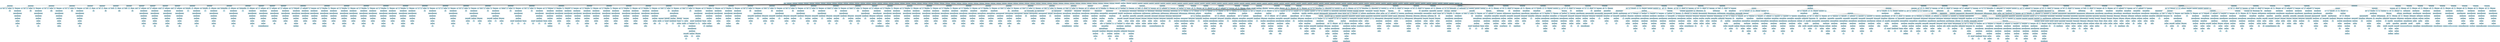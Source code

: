 digraph AST {
node [shape=box, style=filled, fillcolor=lightblue];
node1 [label="LensContext"];
node2 [label="@start"];
node1 -> node2;
node3 [label="ComandoContext"];
node4 [label="DeclaracaoContext"];
node5 [label="let"];
node4 -> node5;
node6 [label="idade"];
node4 -> node6;
node7 [label=":"];
node4 -> node7;
node8 [label="TipoContext"];
node9 [label="int"];
node8 -> node9;
node4 -> node8;
node10 [label="="];
node4 -> node10;
node11 [label="ExpressaoContext"];
node12 [label="Expressao_logicaContext"];
node13 [label="Expressao_comparacaoContext"];
node14 [label="Expressao_aritContext"];
node15 [label="Termo_aritContext"];
node16 [label="FatorContext"];
node17 [label="LiteralContext"];
node18 [label="25"];
node17 -> node18;
node16 -> node17;
node15 -> node16;
node14 -> node15;
node13 -> node14;
node12 -> node13;
node11 -> node12;
node4 -> node11;
node3 -> node4;
node1 -> node3;
node19 [label="ComandoContext"];
node20 [label="DeclaracaoContext"];
node21 [label="let"];
node20 -> node21;
node22 [label="altura"];
node20 -> node22;
node23 [label=":"];
node20 -> node23;
node24 [label="TipoContext"];
node25 [label="float"];
node24 -> node25;
node20 -> node24;
node26 [label="="];
node20 -> node26;
node27 [label="ExpressaoContext"];
node28 [label="Expressao_logicaContext"];
node29 [label="Expressao_comparacaoContext"];
node30 [label="Expressao_aritContext"];
node31 [label="Termo_aritContext"];
node32 [label="FatorContext"];
node33 [label="LiteralContext"];
node34 [label="1.75"];
node33 -> node34;
node32 -> node33;
node31 -> node32;
node30 -> node31;
node29 -> node30;
node28 -> node29;
node27 -> node28;
node20 -> node27;
node19 -> node20;
node1 -> node19;
node35 [label="ComandoContext"];
node36 [label="DeclaracaoContext"];
node37 [label="let"];
node36 -> node37;
node38 [label="nome"];
node36 -> node38;
node39 [label=":"];
node36 -> node39;
node40 [label="TipoContext"];
node41 [label="String"];
node40 -> node41;
node36 -> node40;
node42 [label="="];
node36 -> node42;
node43 [label="ExpressaoContext"];
node44 [label="Expressao_logicaContext"];
node45 [label="Expressao_comparacaoContext"];
node46 [label="Expressao_aritContext"];
node47 [label="Termo_aritContext"];
node48 [label="FatorContext"];
node49 [label="LiteralContext"];
node50 [label="\"João Silva\""];
node49 -> node50;
node48 -> node49;
node47 -> node48;
node46 -> node47;
node45 -> node46;
node44 -> node45;
node43 -> node44;
node36 -> node43;
node35 -> node36;
node1 -> node35;
node51 [label="ComandoContext"];
node52 [label="DeclaracaoContext"];
node53 [label="let"];
node52 -> node53;
node54 [label="ativo"];
node52 -> node54;
node55 [label=":"];
node52 -> node55;
node56 [label="TipoContext"];
node57 [label="bool"];
node56 -> node57;
node52 -> node56;
node58 [label="="];
node52 -> node58;
node59 [label="ExpressaoContext"];
node60 [label="Expressao_logicaContext"];
node61 [label="Expressao_comparacaoContext"];
node62 [label="Expressao_aritContext"];
node63 [label="Termo_aritContext"];
node64 [label="FatorContext"];
node65 [label="LiteralContext"];
node66 [label="True"];
node65 -> node66;
node64 -> node65;
node63 -> node64;
node62 -> node63;
node61 -> node62;
node60 -> node61;
node59 -> node60;
node52 -> node59;
node51 -> node52;
node1 -> node51;
node67 [label="ComandoContext"];
node68 [label="DeclaracaoContext"];
node69 [label="let"];
node68 -> node69;
node70 [label="contador"];
node68 -> node70;
node71 [label=":"];
node68 -> node71;
node72 [label="TipoContext"];
node73 [label="int"];
node72 -> node73;
node68 -> node72;
node67 -> node68;
node1 -> node67;
node74 [label="ComandoContext"];
node75 [label="DeclaracaoContext"];
node76 [label="let"];
node75 -> node76;
node77 [label="peso"];
node75 -> node77;
node78 [label=":"];
node75 -> node78;
node79 [label="TipoContext"];
node80 [label="float"];
node79 -> node80;
node75 -> node79;
node74 -> node75;
node1 -> node74;
node81 [label="ComandoContext"];
node82 [label="DeclaracaoContext"];
node83 [label="let"];
node82 -> node83;
node84 [label="sobrenome"];
node82 -> node84;
node85 [label=":"];
node82 -> node85;
node86 [label="TipoContext"];
node87 [label="String"];
node86 -> node87;
node82 -> node86;
node81 -> node82;
node1 -> node81;
node88 [label="ComandoContext"];
node89 [label="DeclaracaoContext"];
node90 [label="let"];
node89 -> node90;
node91 [label="aprovado"];
node89 -> node91;
node92 [label=":"];
node89 -> node92;
node93 [label="TipoContext"];
node94 [label="bool"];
node93 -> node94;
node89 -> node93;
node88 -> node89;
node1 -> node88;
node95 [label="ComandoContext"];
node96 [label="AtribuicaoContext"];
node97 [label="contador"];
node96 -> node97;
node98 [label="="];
node96 -> node98;
node99 [label="ExpressaoContext"];
node100 [label="Expressao_logicaContext"];
node101 [label="Expressao_comparacaoContext"];
node102 [label="Expressao_aritContext"];
node103 [label="Termo_aritContext"];
node104 [label="FatorContext"];
node105 [label="LiteralContext"];
node106 [label="0"];
node105 -> node106;
node104 -> node105;
node103 -> node104;
node102 -> node103;
node101 -> node102;
node100 -> node101;
node99 -> node100;
node96 -> node99;
node95 -> node96;
node1 -> node95;
node107 [label="ComandoContext"];
node108 [label="AtribuicaoContext"];
node109 [label="peso"];
node108 -> node109;
node110 [label="="];
node108 -> node110;
node111 [label="ExpressaoContext"];
node112 [label="Expressao_logicaContext"];
node113 [label="Expressao_comparacaoContext"];
node114 [label="Expressao_aritContext"];
node115 [label="Termo_aritContext"];
node116 [label="FatorContext"];
node117 [label="LiteralContext"];
node118 [label="70.5"];
node117 -> node118;
node116 -> node117;
node115 -> node116;
node114 -> node115;
node113 -> node114;
node112 -> node113;
node111 -> node112;
node108 -> node111;
node107 -> node108;
node1 -> node107;
node119 [label="ComandoContext"];
node120 [label="AtribuicaoContext"];
node121 [label="sobrenome"];
node120 -> node121;
node122 [label="="];
node120 -> node122;
node123 [label="ExpressaoContext"];
node124 [label="Expressao_logicaContext"];
node125 [label="Expressao_comparacaoContext"];
node126 [label="Expressao_aritContext"];
node127 [label="Termo_aritContext"];
node128 [label="FatorContext"];
node129 [label="LiteralContext"];
node130 [label="\"Santos\""];
node129 -> node130;
node128 -> node129;
node127 -> node128;
node126 -> node127;
node125 -> node126;
node124 -> node125;
node123 -> node124;
node120 -> node123;
node119 -> node120;
node1 -> node119;
node131 [label="ComandoContext"];
node132 [label="AtribuicaoContext"];
node133 [label="aprovado"];
node132 -> node133;
node134 [label="="];
node132 -> node134;
node135 [label="ExpressaoContext"];
node136 [label="Expressao_logicaContext"];
node137 [label="Expressao_comparacaoContext"];
node138 [label="Expressao_aritContext"];
node139 [label="Termo_aritContext"];
node140 [label="FatorContext"];
node141 [label="LiteralContext"];
node142 [label="False"];
node141 -> node142;
node140 -> node141;
node139 -> node140;
node138 -> node139;
node137 -> node138;
node136 -> node137;
node135 -> node136;
node132 -> node135;
node131 -> node132;
node1 -> node131;
node143 [label="ComandoContext"];
node144 [label="AtribuicaoContext"];
node145 [label="idade"];
node144 -> node145;
node146 [label="Op_adicaoContext"];
node147 [label="+"];
node146 -> node147;
node144 -> node146;
node148 [label="="];
node144 -> node148;
node149 [label="ExpressaoContext"];
node150 [label="Expressao_logicaContext"];
node151 [label="Expressao_comparacaoContext"];
node152 [label="Expressao_aritContext"];
node153 [label="Termo_aritContext"];
node154 [label="FatorContext"];
node155 [label="LiteralContext"];
node156 [label="5"];
node155 -> node156;
node154 -> node155;
node153 -> node154;
node152 -> node153;
node151 -> node152;
node150 -> node151;
node149 -> node150;
node144 -> node149;
node143 -> node144;
node1 -> node143;
node157 [label="ComandoContext"];
node158 [label="AtribuicaoContext"];
node159 [label="altura"];
node158 -> node159;
node160 [label="Op_adicaoContext"];
node161 [label="-"];
node160 -> node161;
node158 -> node160;
node162 [label="="];
node158 -> node162;
node163 [label="ExpressaoContext"];
node164 [label="Expressao_logicaContext"];
node165 [label="Expressao_comparacaoContext"];
node166 [label="Expressao_aritContext"];
node167 [label="Termo_aritContext"];
node168 [label="FatorContext"];
node169 [label="LiteralContext"];
node170 [label="0.05"];
node169 -> node170;
node168 -> node169;
node167 -> node168;
node166 -> node167;
node165 -> node166;
node164 -> node165;
node163 -> node164;
node158 -> node163;
node157 -> node158;
node1 -> node157;
node171 [label="ComandoContext"];
node172 [label="AtribuicaoContext"];
node173 [label="contador"];
node172 -> node173;
node174 [label="Op_multiplicacaoContext"];
node175 [label="*"];
node174 -> node175;
node172 -> node174;
node176 [label="="];
node172 -> node176;
node177 [label="ExpressaoContext"];
node178 [label="Expressao_logicaContext"];
node179 [label="Expressao_comparacaoContext"];
node180 [label="Expressao_aritContext"];
node181 [label="Termo_aritContext"];
node182 [label="FatorContext"];
node183 [label="LiteralContext"];
node184 [label="2"];
node183 -> node184;
node182 -> node183;
node181 -> node182;
node180 -> node181;
node179 -> node180;
node178 -> node179;
node177 -> node178;
node172 -> node177;
node171 -> node172;
node1 -> node171;
node185 [label="ComandoContext"];
node186 [label="AtribuicaoContext"];
node187 [label="peso"];
node186 -> node187;
node188 [label="Op_multiplicacaoContext"];
node189 [label="/"];
node188 -> node189;
node186 -> node188;
node190 [label="="];
node186 -> node190;
node191 [label="ExpressaoContext"];
node192 [label="Expressao_logicaContext"];
node193 [label="Expressao_comparacaoContext"];
node194 [label="Expressao_aritContext"];
node195 [label="Termo_aritContext"];
node196 [label="FatorContext"];
node197 [label="LiteralContext"];
node198 [label="2"];
node197 -> node198;
node196 -> node197;
node195 -> node196;
node194 -> node195;
node193 -> node194;
node192 -> node193;
node191 -> node192;
node186 -> node191;
node185 -> node186;
node1 -> node185;
node199 [label="ComandoContext"];
node200 [label="ImpressaoContext"];
node201 [label="print"];
node200 -> node201;
node202 [label="::"];
node200 -> node202;
node203 [label="ExpressaoContext"];
node204 [label="Expressao_logicaContext"];
node205 [label="Expressao_comparacaoContext"];
node206 [label="Expressao_aritContext"];
node207 [label="Termo_aritContext"];
node208 [label="FatorContext"];
node209 [label="LiteralContext"];
node210 [label="\"=== DEMONSTRAÇÃO LENS ===\""];
node209 -> node210;
node208 -> node209;
node207 -> node208;
node206 -> node207;
node205 -> node206;
node204 -> node205;
node203 -> node204;
node200 -> node203;
node199 -> node200;
node1 -> node199;
node211 [label="ComandoContext"];
node212 [label="ImpressaoContext"];
node213 [label="print"];
node212 -> node213;
node214 [label="::"];
node212 -> node214;
node215 [label="ExpressaoContext"];
node216 [label="Expressao_logicaContext"];
node217 [label="Expressao_comparacaoContext"];
node218 [label="Expressao_aritContext"];
node219 [label="Termo_aritContext"];
node220 [label="FatorContext"];
node221 [label="nome"];
node220 -> node221;
node219 -> node220;
node218 -> node219;
node217 -> node218;
node216 -> node217;
node215 -> node216;
node212 -> node215;
node211 -> node212;
node1 -> node211;
node222 [label="ComandoContext"];
node223 [label="ImpressaoContext"];
node224 [label="print"];
node223 -> node224;
node225 [label="::"];
node223 -> node225;
node226 [label="ExpressaoContext"];
node227 [label="Expressao_logicaContext"];
node228 [label="Expressao_comparacaoContext"];
node229 [label="Expressao_aritContext"];
node230 [label="Termo_aritContext"];
node231 [label="FatorContext"];
node232 [label="idade"];
node231 -> node232;
node230 -> node231;
node229 -> node230;
node228 -> node229;
node227 -> node228;
node226 -> node227;
node223 -> node226;
node222 -> node223;
node1 -> node222;
node233 [label="ComandoContext"];
node234 [label="ImpressaoContext"];
node235 [label="print"];
node234 -> node235;
node236 [label="::"];
node234 -> node236;
node237 [label="ExpressaoContext"];
node238 [label="Expressao_logicaContext"];
node239 [label="Expressao_comparacaoContext"];
node240 [label="Expressao_aritContext"];
node241 [label="Termo_aritContext"];
node242 [label="FatorContext"];
node243 [label="LiteralContext"];
node244 [label="\"Nome completo:\""];
node243 -> node244;
node242 -> node243;
node241 -> node242;
node240 -> node241;
node239 -> node240;
node238 -> node239;
node237 -> node238;
node234 -> node237;
node245 [label=","];
node234 -> node245;
node246 [label="ExpressaoContext"];
node247 [label="Expressao_logicaContext"];
node248 [label="Expressao_comparacaoContext"];
node249 [label="Expressao_aritContext"];
node250 [label="Termo_aritContext"];
node251 [label="FatorContext"];
node252 [label="nome"];
node251 -> node252;
node250 -> node251;
node249 -> node250;
node248 -> node249;
node247 -> node248;
node246 -> node247;
node234 -> node246;
node253 [label=","];
node234 -> node253;
node254 [label="ExpressaoContext"];
node255 [label="Expressao_logicaContext"];
node256 [label="Expressao_comparacaoContext"];
node257 [label="Expressao_aritContext"];
node258 [label="Termo_aritContext"];
node259 [label="FatorContext"];
node260 [label="sobrenome"];
node259 -> node260;
node258 -> node259;
node257 -> node258;
node256 -> node257;
node255 -> node256;
node254 -> node255;
node234 -> node254;
node233 -> node234;
node1 -> node233;
node261 [label="ComandoContext"];
node262 [label="ImpressaoContext"];
node263 [label="print"];
node262 -> node263;
node264 [label="::"];
node262 -> node264;
node265 [label="ExpressaoContext"];
node266 [label="Expressao_logicaContext"];
node267 [label="Expressao_comparacaoContext"];
node268 [label="Expressao_aritContext"];
node269 [label="Termo_aritContext"];
node270 [label="FatorContext"];
node271 [label="LiteralContext"];
node272 [label="\"Idade atual:\""];
node271 -> node272;
node270 -> node271;
node269 -> node270;
node268 -> node269;
node267 -> node268;
node266 -> node267;
node265 -> node266;
node262 -> node265;
node273 [label=","];
node262 -> node273;
node274 [label="ExpressaoContext"];
node275 [label="Expressao_logicaContext"];
node276 [label="Expressao_comparacaoContext"];
node277 [label="Expressao_aritContext"];
node278 [label="Termo_aritContext"];
node279 [label="FatorContext"];
node280 [label="idade"];
node279 -> node280;
node278 -> node279;
node277 -> node278;
node276 -> node277;
node275 -> node276;
node274 -> node275;
node262 -> node274;
node261 -> node262;
node1 -> node261;
node281 [label="ComandoContext"];
node282 [label="ImpressaoContext"];
node283 [label="print"];
node282 -> node283;
node284 [label="::"];
node282 -> node284;
node285 [label="ExpressaoContext"];
node286 [label="Expressao_logicaContext"];
node287 [label="Expressao_comparacaoContext"];
node288 [label="Expressao_aritContext"];
node289 [label="Termo_aritContext"];
node290 [label="FatorContext"];
node291 [label="LiteralContext"];
node292 [label="\"Altura:\""];
node291 -> node292;
node290 -> node291;
node289 -> node290;
node288 -> node289;
node287 -> node288;
node286 -> node287;
node285 -> node286;
node282 -> node285;
node293 [label=","];
node282 -> node293;
node294 [label="ExpressaoContext"];
node295 [label="Expressao_logicaContext"];
node296 [label="Expressao_comparacaoContext"];
node297 [label="Expressao_aritContext"];
node298 [label="Termo_aritContext"];
node299 [label="FatorContext"];
node300 [label="altura"];
node299 -> node300;
node298 -> node299;
node297 -> node298;
node296 -> node297;
node295 -> node296;
node294 -> node295;
node282 -> node294;
node281 -> node282;
node1 -> node281;
node301 [label="ComandoContext"];
node302 [label="ImpressaoContext"];
node303 [label="print"];
node302 -> node303;
node304 [label="::"];
node302 -> node304;
node305 [label="ExpressaoContext"];
node306 [label="Expressao_logicaContext"];
node307 [label="Expressao_comparacaoContext"];
node308 [label="Expressao_aritContext"];
node309 [label="Termo_aritContext"];
node310 [label="FatorContext"];
node311 [label="LiteralContext"];
node312 [label="\"Peso:\""];
node311 -> node312;
node310 -> node311;
node309 -> node310;
node308 -> node309;
node307 -> node308;
node306 -> node307;
node305 -> node306;
node302 -> node305;
node313 [label=","];
node302 -> node313;
node314 [label="ExpressaoContext"];
node315 [label="Expressao_logicaContext"];
node316 [label="Expressao_comparacaoContext"];
node317 [label="Expressao_aritContext"];
node318 [label="Termo_aritContext"];
node319 [label="FatorContext"];
node320 [label="peso"];
node319 -> node320;
node318 -> node319;
node317 -> node318;
node316 -> node317;
node315 -> node316;
node314 -> node315;
node302 -> node314;
node301 -> node302;
node1 -> node301;
node321 [label="ComandoContext"];
node322 [label="ImpressaoContext"];
node323 [label="print"];
node322 -> node323;
node324 [label="::"];
node322 -> node324;
node325 [label="ExpressaoContext"];
node326 [label="Expressao_logicaContext"];
node327 [label="Expressao_comparacaoContext"];
node328 [label="Expressao_aritContext"];
node329 [label="Termo_aritContext"];
node330 [label="FatorContext"];
node331 [label="LiteralContext"];
node332 [label="\"Status ativo:\""];
node331 -> node332;
node330 -> node331;
node329 -> node330;
node328 -> node329;
node327 -> node328;
node326 -> node327;
node325 -> node326;
node322 -> node325;
node333 [label=","];
node322 -> node333;
node334 [label="ExpressaoContext"];
node335 [label="Expressao_logicaContext"];
node336 [label="Expressao_comparacaoContext"];
node337 [label="Expressao_aritContext"];
node338 [label="Termo_aritContext"];
node339 [label="FatorContext"];
node340 [label="ativo"];
node339 -> node340;
node338 -> node339;
node337 -> node338;
node336 -> node337;
node335 -> node336;
node334 -> node335;
node322 -> node334;
node321 -> node322;
node1 -> node321;
node341 [label="ComandoContext"];
node342 [label="ImpressaoContext"];
node343 [label="print"];
node342 -> node343;
node344 [label="::"];
node342 -> node344;
node345 [label="ExpressaoContext"];
node346 [label="Expressao_logicaContext"];
node347 [label="Expressao_comparacaoContext"];
node348 [label="Expressao_aritContext"];
node349 [label="Termo_aritContext"];
node350 [label="FatorContext"];
node351 [label="LiteralContext"];
node352 [label="\"Aprovado:\""];
node351 -> node352;
node350 -> node351;
node349 -> node350;
node348 -> node349;
node347 -> node348;
node346 -> node347;
node345 -> node346;
node342 -> node345;
node353 [label=","];
node342 -> node353;
node354 [label="ExpressaoContext"];
node355 [label="Expressao_logicaContext"];
node356 [label="Expressao_comparacaoContext"];
node357 [label="Expressao_aritContext"];
node358 [label="Termo_aritContext"];
node359 [label="FatorContext"];
node360 [label="aprovado"];
node359 -> node360;
node358 -> node359;
node357 -> node358;
node356 -> node357;
node355 -> node356;
node354 -> node355;
node342 -> node354;
node341 -> node342;
node1 -> node341;
node361 [label="ComandoContext"];
node362 [label="DeclaracaoContext"];
node363 [label="let"];
node362 -> node363;
node364 [label="a"];
node362 -> node364;
node365 [label=":"];
node362 -> node365;
node366 [label="TipoContext"];
node367 [label="int"];
node366 -> node367;
node362 -> node366;
node368 [label="="];
node362 -> node368;
node369 [label="ExpressaoContext"];
node370 [label="Expressao_logicaContext"];
node371 [label="Expressao_comparacaoContext"];
node372 [label="Expressao_aritContext"];
node373 [label="Termo_aritContext"];
node374 [label="FatorContext"];
node375 [label="LiteralContext"];
node376 [label="10"];
node375 -> node376;
node374 -> node375;
node373 -> node374;
node372 -> node373;
node371 -> node372;
node370 -> node371;
node369 -> node370;
node362 -> node369;
node361 -> node362;
node1 -> node361;
node377 [label="ComandoContext"];
node378 [label="DeclaracaoContext"];
node379 [label="let"];
node378 -> node379;
node380 [label="b"];
node378 -> node380;
node381 [label=":"];
node378 -> node381;
node382 [label="TipoContext"];
node383 [label="int"];
node382 -> node383;
node378 -> node382;
node384 [label="="];
node378 -> node384;
node385 [label="ExpressaoContext"];
node386 [label="Expressao_logicaContext"];
node387 [label="Expressao_comparacaoContext"];
node388 [label="Expressao_aritContext"];
node389 [label="Termo_aritContext"];
node390 [label="FatorContext"];
node391 [label="LiteralContext"];
node392 [label="3"];
node391 -> node392;
node390 -> node391;
node389 -> node390;
node388 -> node389;
node387 -> node388;
node386 -> node387;
node385 -> node386;
node378 -> node385;
node377 -> node378;
node1 -> node377;
node393 [label="ComandoContext"];
node394 [label="DeclaracaoContext"];
node395 [label="let"];
node394 -> node395;
node396 [label="soma"];
node394 -> node396;
node397 [label=":"];
node394 -> node397;
node398 [label="TipoContext"];
node399 [label="int"];
node398 -> node399;
node394 -> node398;
node400 [label="="];
node394 -> node400;
node401 [label="ExpressaoContext"];
node402 [label="Expressao_logicaContext"];
node403 [label="Expressao_comparacaoContext"];
node404 [label="Expressao_aritContext"];
node405 [label="Termo_aritContext"];
node406 [label="FatorContext"];
node407 [label="a"];
node406 -> node407;
node405 -> node406;
node404 -> node405;
node408 [label="Op_adicaoContext"];
node409 [label="+"];
node408 -> node409;
node404 -> node408;
node410 [label="Termo_aritContext"];
node411 [label="FatorContext"];
node412 [label="b"];
node411 -> node412;
node410 -> node411;
node404 -> node410;
node403 -> node404;
node402 -> node403;
node401 -> node402;
node394 -> node401;
node393 -> node394;
node1 -> node393;
node413 [label="ComandoContext"];
node414 [label="DeclaracaoContext"];
node415 [label="let"];
node414 -> node415;
node416 [label="subtracao"];
node414 -> node416;
node417 [label=":"];
node414 -> node417;
node418 [label="TipoContext"];
node419 [label="int"];
node418 -> node419;
node414 -> node418;
node420 [label="="];
node414 -> node420;
node421 [label="ExpressaoContext"];
node422 [label="Expressao_logicaContext"];
node423 [label="Expressao_comparacaoContext"];
node424 [label="Expressao_aritContext"];
node425 [label="Termo_aritContext"];
node426 [label="FatorContext"];
node427 [label="a"];
node426 -> node427;
node425 -> node426;
node424 -> node425;
node428 [label="Op_adicaoContext"];
node429 [label="-"];
node428 -> node429;
node424 -> node428;
node430 [label="Termo_aritContext"];
node431 [label="FatorContext"];
node432 [label="b"];
node431 -> node432;
node430 -> node431;
node424 -> node430;
node423 -> node424;
node422 -> node423;
node421 -> node422;
node414 -> node421;
node413 -> node414;
node1 -> node413;
node433 [label="ComandoContext"];
node434 [label="DeclaracaoContext"];
node435 [label="let"];
node434 -> node435;
node436 [label="multiplicacao"];
node434 -> node436;
node437 [label=":"];
node434 -> node437;
node438 [label="TipoContext"];
node439 [label="int"];
node438 -> node439;
node434 -> node438;
node440 [label="="];
node434 -> node440;
node441 [label="ExpressaoContext"];
node442 [label="Expressao_logicaContext"];
node443 [label="Expressao_comparacaoContext"];
node444 [label="Expressao_aritContext"];
node445 [label="Termo_aritContext"];
node446 [label="FatorContext"];
node447 [label="a"];
node446 -> node447;
node445 -> node446;
node448 [label="Op_multiplicacaoContext"];
node449 [label="*"];
node448 -> node449;
node445 -> node448;
node450 [label="FatorContext"];
node451 [label="b"];
node450 -> node451;
node445 -> node450;
node444 -> node445;
node443 -> node444;
node442 -> node443;
node441 -> node442;
node434 -> node441;
node433 -> node434;
node1 -> node433;
node452 [label="ComandoContext"];
node453 [label="DeclaracaoContext"];
node454 [label="let"];
node453 -> node454;
node455 [label="divisao"];
node453 -> node455;
node456 [label=":"];
node453 -> node456;
node457 [label="TipoContext"];
node458 [label="int"];
node457 -> node458;
node453 -> node457;
node459 [label="="];
node453 -> node459;
node460 [label="ExpressaoContext"];
node461 [label="Expressao_logicaContext"];
node462 [label="Expressao_comparacaoContext"];
node463 [label="Expressao_aritContext"];
node464 [label="Termo_aritContext"];
node465 [label="FatorContext"];
node466 [label="a"];
node465 -> node466;
node464 -> node465;
node467 [label="Op_multiplicacaoContext"];
node468 [label="/"];
node467 -> node468;
node464 -> node467;
node469 [label="FatorContext"];
node470 [label="b"];
node469 -> node470;
node464 -> node469;
node463 -> node464;
node462 -> node463;
node461 -> node462;
node460 -> node461;
node453 -> node460;
node452 -> node453;
node1 -> node452;
node471 [label="ComandoContext"];
node472 [label="ImpressaoContext"];
node473 [label="print"];
node472 -> node473;
node474 [label="::"];
node472 -> node474;
node475 [label="ExpressaoContext"];
node476 [label="Expressao_logicaContext"];
node477 [label="Expressao_comparacaoContext"];
node478 [label="Expressao_aritContext"];
node479 [label="Termo_aritContext"];
node480 [label="FatorContext"];
node481 [label="LiteralContext"];
node482 [label="\"Operações com\""];
node481 -> node482;
node480 -> node481;
node479 -> node480;
node478 -> node479;
node477 -> node478;
node476 -> node477;
node475 -> node476;
node472 -> node475;
node483 [label=","];
node472 -> node483;
node484 [label="ExpressaoContext"];
node485 [label="Expressao_logicaContext"];
node486 [label="Expressao_comparacaoContext"];
node487 [label="Expressao_aritContext"];
node488 [label="Termo_aritContext"];
node489 [label="FatorContext"];
node490 [label="a"];
node489 -> node490;
node488 -> node489;
node487 -> node488;
node486 -> node487;
node485 -> node486;
node484 -> node485;
node472 -> node484;
node491 [label=","];
node472 -> node491;
node492 [label="ExpressaoContext"];
node493 [label="Expressao_logicaContext"];
node494 [label="Expressao_comparacaoContext"];
node495 [label="Expressao_aritContext"];
node496 [label="Termo_aritContext"];
node497 [label="FatorContext"];
node498 [label="LiteralContext"];
node499 [label="\"e\""];
node498 -> node499;
node497 -> node498;
node496 -> node497;
node495 -> node496;
node494 -> node495;
node493 -> node494;
node492 -> node493;
node472 -> node492;
node500 [label=","];
node472 -> node500;
node501 [label="ExpressaoContext"];
node502 [label="Expressao_logicaContext"];
node503 [label="Expressao_comparacaoContext"];
node504 [label="Expressao_aritContext"];
node505 [label="Termo_aritContext"];
node506 [label="FatorContext"];
node507 [label="b"];
node506 -> node507;
node505 -> node506;
node504 -> node505;
node503 -> node504;
node502 -> node503;
node501 -> node502;
node472 -> node501;
node471 -> node472;
node1 -> node471;
node508 [label="ComandoContext"];
node509 [label="ImpressaoContext"];
node510 [label="print"];
node509 -> node510;
node511 [label="::"];
node509 -> node511;
node512 [label="ExpressaoContext"];
node513 [label="Expressao_logicaContext"];
node514 [label="Expressao_comparacaoContext"];
node515 [label="Expressao_aritContext"];
node516 [label="Termo_aritContext"];
node517 [label="FatorContext"];
node518 [label="LiteralContext"];
node519 [label="\"Soma:\""];
node518 -> node519;
node517 -> node518;
node516 -> node517;
node515 -> node516;
node514 -> node515;
node513 -> node514;
node512 -> node513;
node509 -> node512;
node520 [label=","];
node509 -> node520;
node521 [label="ExpressaoContext"];
node522 [label="Expressao_logicaContext"];
node523 [label="Expressao_comparacaoContext"];
node524 [label="Expressao_aritContext"];
node525 [label="Termo_aritContext"];
node526 [label="FatorContext"];
node527 [label="soma"];
node526 -> node527;
node525 -> node526;
node524 -> node525;
node523 -> node524;
node522 -> node523;
node521 -> node522;
node509 -> node521;
node508 -> node509;
node1 -> node508;
node528 [label="ComandoContext"];
node529 [label="ImpressaoContext"];
node530 [label="print"];
node529 -> node530;
node531 [label="::"];
node529 -> node531;
node532 [label="ExpressaoContext"];
node533 [label="Expressao_logicaContext"];
node534 [label="Expressao_comparacaoContext"];
node535 [label="Expressao_aritContext"];
node536 [label="Termo_aritContext"];
node537 [label="FatorContext"];
node538 [label="LiteralContext"];
node539 [label="\"Subtração:\""];
node538 -> node539;
node537 -> node538;
node536 -> node537;
node535 -> node536;
node534 -> node535;
node533 -> node534;
node532 -> node533;
node529 -> node532;
node540 [label=","];
node529 -> node540;
node541 [label="ExpressaoContext"];
node542 [label="Expressao_logicaContext"];
node543 [label="Expressao_comparacaoContext"];
node544 [label="Expressao_aritContext"];
node545 [label="Termo_aritContext"];
node546 [label="FatorContext"];
node547 [label="subtracao"];
node546 -> node547;
node545 -> node546;
node544 -> node545;
node543 -> node544;
node542 -> node543;
node541 -> node542;
node529 -> node541;
node528 -> node529;
node1 -> node528;
node548 [label="ComandoContext"];
node549 [label="ImpressaoContext"];
node550 [label="print"];
node549 -> node550;
node551 [label="::"];
node549 -> node551;
node552 [label="ExpressaoContext"];
node553 [label="Expressao_logicaContext"];
node554 [label="Expressao_comparacaoContext"];
node555 [label="Expressao_aritContext"];
node556 [label="Termo_aritContext"];
node557 [label="FatorContext"];
node558 [label="LiteralContext"];
node559 [label="\"Multiplicação:\""];
node558 -> node559;
node557 -> node558;
node556 -> node557;
node555 -> node556;
node554 -> node555;
node553 -> node554;
node552 -> node553;
node549 -> node552;
node560 [label=","];
node549 -> node560;
node561 [label="ExpressaoContext"];
node562 [label="Expressao_logicaContext"];
node563 [label="Expressao_comparacaoContext"];
node564 [label="Expressao_aritContext"];
node565 [label="Termo_aritContext"];
node566 [label="FatorContext"];
node567 [label="multiplicacao"];
node566 -> node567;
node565 -> node566;
node564 -> node565;
node563 -> node564;
node562 -> node563;
node561 -> node562;
node549 -> node561;
node548 -> node549;
node1 -> node548;
node568 [label="ComandoContext"];
node569 [label="ImpressaoContext"];
node570 [label="print"];
node569 -> node570;
node571 [label="::"];
node569 -> node571;
node572 [label="ExpressaoContext"];
node573 [label="Expressao_logicaContext"];
node574 [label="Expressao_comparacaoContext"];
node575 [label="Expressao_aritContext"];
node576 [label="Termo_aritContext"];
node577 [label="FatorContext"];
node578 [label="LiteralContext"];
node579 [label="\"Divisão:\""];
node578 -> node579;
node577 -> node578;
node576 -> node577;
node575 -> node576;
node574 -> node575;
node573 -> node574;
node572 -> node573;
node569 -> node572;
node580 [label=","];
node569 -> node580;
node581 [label="ExpressaoContext"];
node582 [label="Expressao_logicaContext"];
node583 [label="Expressao_comparacaoContext"];
node584 [label="Expressao_aritContext"];
node585 [label="Termo_aritContext"];
node586 [label="FatorContext"];
node587 [label="divisao"];
node586 -> node587;
node585 -> node586;
node584 -> node585;
node583 -> node584;
node582 -> node583;
node581 -> node582;
node569 -> node581;
node568 -> node569;
node1 -> node568;
node588 [label="ComandoContext"];
node589 [label="DeclaracaoContext"];
node590 [label="let"];
node589 -> node590;
node591 [label="resultado"];
node589 -> node591;
node592 [label=":"];
node589 -> node592;
node593 [label="TipoContext"];
node594 [label="int"];
node593 -> node594;
node589 -> node593;
node595 [label="="];
node589 -> node595;
node596 [label="ExpressaoContext"];
node597 [label="Expressao_logicaContext"];
node598 [label="Expressao_comparacaoContext"];
node599 [label="Expressao_aritContext"];
node600 [label="Termo_aritContext"];
node601 [label="FatorContext"];
node602 [label="a"];
node601 -> node602;
node600 -> node601;
node599 -> node600;
node603 [label="Op_adicaoContext"];
node604 [label="+"];
node603 -> node604;
node599 -> node603;
node605 [label="Termo_aritContext"];
node606 [label="FatorContext"];
node607 [label="b"];
node606 -> node607;
node605 -> node606;
node608 [label="Op_multiplicacaoContext"];
node609 [label="*"];
node608 -> node609;
node605 -> node608;
node610 [label="FatorContext"];
node611 [label="LiteralContext"];
node612 [label="2"];
node611 -> node612;
node610 -> node611;
node605 -> node610;
node599 -> node605;
node613 [label="Op_adicaoContext"];
node614 [label="-"];
node613 -> node614;
node599 -> node613;
node615 [label="Termo_aritContext"];
node616 [label="FatorContext"];
node617 [label="LiteralContext"];
node618 [label="1"];
node617 -> node618;
node616 -> node617;
node615 -> node616;
node599 -> node615;
node598 -> node599;
node597 -> node598;
node596 -> node597;
node589 -> node596;
node588 -> node589;
node1 -> node588;
node619 [label="ComandoContext"];
node620 [label="DeclaracaoContext"];
node621 [label="let"];
node620 -> node621;
node622 [label="complexo"];
node620 -> node622;
node623 [label=":"];
node620 -> node623;
node624 [label="TipoContext"];
node625 [label="int"];
node624 -> node625;
node620 -> node624;
node626 [label="="];
node620 -> node626;
node627 [label="ExpressaoContext"];
node628 [label="Expressao_logicaContext"];
node629 [label="Expressao_comparacaoContext"];
node630 [label="Expressao_aritContext"];
node631 [label="Termo_aritContext"];
node632 [label="FatorContext"];
node633 [label="("];
node632 -> node633;
node634 [label="ExpressaoContext"];
node635 [label="Expressao_logicaContext"];
node636 [label="Expressao_comparacaoContext"];
node637 [label="Expressao_aritContext"];
node638 [label="Termo_aritContext"];
node639 [label="FatorContext"];
node640 [label="a"];
node639 -> node640;
node638 -> node639;
node637 -> node638;
node641 [label="Op_adicaoContext"];
node642 [label="+"];
node641 -> node642;
node637 -> node641;
node643 [label="Termo_aritContext"];
node644 [label="FatorContext"];
node645 [label="b"];
node644 -> node645;
node643 -> node644;
node637 -> node643;
node636 -> node637;
node635 -> node636;
node634 -> node635;
node632 -> node634;
node646 [label=")"];
node632 -> node646;
node631 -> node632;
node647 [label="Op_multiplicacaoContext"];
node648 [label="*"];
node647 -> node648;
node631 -> node647;
node649 [label="FatorContext"];
node650 [label="LiteralContext"];
node651 [label="2"];
node650 -> node651;
node649 -> node650;
node631 -> node649;
node630 -> node631;
node629 -> node630;
node628 -> node629;
node627 -> node628;
node620 -> node627;
node619 -> node620;
node1 -> node619;
node652 [label="ComandoContext"];
node653 [label="ImpressaoContext"];
node654 [label="print"];
node653 -> node654;
node655 [label="::"];
node653 -> node655;
node656 [label="ExpressaoContext"];
node657 [label="Expressao_logicaContext"];
node658 [label="Expressao_comparacaoContext"];
node659 [label="Expressao_aritContext"];
node660 [label="Termo_aritContext"];
node661 [label="FatorContext"];
node662 [label="LiteralContext"];
node663 [label="\"Resultado complexo:\""];
node662 -> node663;
node661 -> node662;
node660 -> node661;
node659 -> node660;
node658 -> node659;
node657 -> node658;
node656 -> node657;
node653 -> node656;
node664 [label=","];
node653 -> node664;
node665 [label="ExpressaoContext"];
node666 [label="Expressao_logicaContext"];
node667 [label="Expressao_comparacaoContext"];
node668 [label="Expressao_aritContext"];
node669 [label="Termo_aritContext"];
node670 [label="FatorContext"];
node671 [label="resultado"];
node670 -> node671;
node669 -> node670;
node668 -> node669;
node667 -> node668;
node666 -> node667;
node665 -> node666;
node653 -> node665;
node652 -> node653;
node1 -> node652;
node672 [label="ComandoContext"];
node673 [label="ImpressaoContext"];
node674 [label="print"];
node673 -> node674;
node675 [label="::"];
node673 -> node675;
node676 [label="ExpressaoContext"];
node677 [label="Expressao_logicaContext"];
node678 [label="Expressao_comparacaoContext"];
node679 [label="Expressao_aritContext"];
node680 [label="Termo_aritContext"];
node681 [label="FatorContext"];
node682 [label="LiteralContext"];
node683 [label="\"Com parênteses:\""];
node682 -> node683;
node681 -> node682;
node680 -> node681;
node679 -> node680;
node678 -> node679;
node677 -> node678;
node676 -> node677;
node673 -> node676;
node684 [label=","];
node673 -> node684;
node685 [label="ExpressaoContext"];
node686 [label="Expressao_logicaContext"];
node687 [label="Expressao_comparacaoContext"];
node688 [label="Expressao_aritContext"];
node689 [label="Termo_aritContext"];
node690 [label="FatorContext"];
node691 [label="complexo"];
node690 -> node691;
node689 -> node690;
node688 -> node689;
node687 -> node688;
node686 -> node687;
node685 -> node686;
node673 -> node685;
node672 -> node673;
node1 -> node672;
node692 [label="ComandoContext"];
node693 [label="DeclaracaoContext"];
node694 [label="let"];
node693 -> node694;
node695 [label="igual"];
node693 -> node695;
node696 [label=":"];
node693 -> node696;
node697 [label="TipoContext"];
node698 [label="bool"];
node697 -> node698;
node693 -> node697;
node699 [label="="];
node693 -> node699;
node700 [label="ExpressaoContext"];
node701 [label="Expressao_logicaContext"];
node702 [label="Expressao_comparacaoContext"];
node703 [label="Expressao_aritContext"];
node704 [label="Termo_aritContext"];
node705 [label="FatorContext"];
node706 [label="a"];
node705 -> node706;
node704 -> node705;
node703 -> node704;
node702 -> node703;
node707 [label="Op_comparacaoContext"];
node708 [label="=="];
node707 -> node708;
node702 -> node707;
node709 [label="Expressao_aritContext"];
node710 [label="Termo_aritContext"];
node711 [label="FatorContext"];
node712 [label="b"];
node711 -> node712;
node710 -> node711;
node709 -> node710;
node702 -> node709;
node701 -> node702;
node700 -> node701;
node693 -> node700;
node692 -> node693;
node1 -> node692;
node713 [label="ComandoContext"];
node714 [label="DeclaracaoContext"];
node715 [label="let"];
node714 -> node715;
node716 [label="diferente"];
node714 -> node716;
node717 [label=":"];
node714 -> node717;
node718 [label="TipoContext"];
node719 [label="bool"];
node718 -> node719;
node714 -> node718;
node720 [label="="];
node714 -> node720;
node721 [label="ExpressaoContext"];
node722 [label="Expressao_logicaContext"];
node723 [label="Expressao_comparacaoContext"];
node724 [label="Expressao_aritContext"];
node725 [label="Termo_aritContext"];
node726 [label="FatorContext"];
node727 [label="a"];
node726 -> node727;
node725 -> node726;
node724 -> node725;
node723 -> node724;
node728 [label="Op_comparacaoContext"];
node729 [label="!="];
node728 -> node729;
node723 -> node728;
node730 [label="Expressao_aritContext"];
node731 [label="Termo_aritContext"];
node732 [label="FatorContext"];
node733 [label="b"];
node732 -> node733;
node731 -> node732;
node730 -> node731;
node723 -> node730;
node722 -> node723;
node721 -> node722;
node714 -> node721;
node713 -> node714;
node1 -> node713;
node734 [label="ComandoContext"];
node735 [label="DeclaracaoContext"];
node736 [label="let"];
node735 -> node736;
node737 [label="menor"];
node735 -> node737;
node738 [label=":"];
node735 -> node738;
node739 [label="TipoContext"];
node740 [label="bool"];
node739 -> node740;
node735 -> node739;
node741 [label="="];
node735 -> node741;
node742 [label="ExpressaoContext"];
node743 [label="Expressao_logicaContext"];
node744 [label="Expressao_comparacaoContext"];
node745 [label="Expressao_aritContext"];
node746 [label="Termo_aritContext"];
node747 [label="FatorContext"];
node748 [label="a"];
node747 -> node748;
node746 -> node747;
node745 -> node746;
node744 -> node745;
node749 [label="Op_comparacaoContext"];
node750 [label="<"];
node749 -> node750;
node744 -> node749;
node751 [label="Expressao_aritContext"];
node752 [label="Termo_aritContext"];
node753 [label="FatorContext"];
node754 [label="b"];
node753 -> node754;
node752 -> node753;
node751 -> node752;
node744 -> node751;
node743 -> node744;
node742 -> node743;
node735 -> node742;
node734 -> node735;
node1 -> node734;
node755 [label="ComandoContext"];
node756 [label="DeclaracaoContext"];
node757 [label="let"];
node756 -> node757;
node758 [label="maior"];
node756 -> node758;
node759 [label=":"];
node756 -> node759;
node760 [label="TipoContext"];
node761 [label="bool"];
node760 -> node761;
node756 -> node760;
node762 [label="="];
node756 -> node762;
node763 [label="ExpressaoContext"];
node764 [label="Expressao_logicaContext"];
node765 [label="Expressao_comparacaoContext"];
node766 [label="Expressao_aritContext"];
node767 [label="Termo_aritContext"];
node768 [label="FatorContext"];
node769 [label="a"];
node768 -> node769;
node767 -> node768;
node766 -> node767;
node765 -> node766;
node770 [label="Op_comparacaoContext"];
node771 [label=">"];
node770 -> node771;
node765 -> node770;
node772 [label="Expressao_aritContext"];
node773 [label="Termo_aritContext"];
node774 [label="FatorContext"];
node775 [label="b"];
node774 -> node775;
node773 -> node774;
node772 -> node773;
node765 -> node772;
node764 -> node765;
node763 -> node764;
node756 -> node763;
node755 -> node756;
node1 -> node755;
node776 [label="ComandoContext"];
node777 [label="DeclaracaoContext"];
node778 [label="let"];
node777 -> node778;
node779 [label="menorIgual"];
node777 -> node779;
node780 [label=":"];
node777 -> node780;
node781 [label="TipoContext"];
node782 [label="bool"];
node781 -> node782;
node777 -> node781;
node783 [label="="];
node777 -> node783;
node784 [label="ExpressaoContext"];
node785 [label="Expressao_logicaContext"];
node786 [label="Expressao_comparacaoContext"];
node787 [label="Expressao_aritContext"];
node788 [label="Termo_aritContext"];
node789 [label="FatorContext"];
node790 [label="a"];
node789 -> node790;
node788 -> node789;
node787 -> node788;
node786 -> node787;
node791 [label="Op_comparacaoContext"];
node792 [label="<="];
node791 -> node792;
node786 -> node791;
node793 [label="Expressao_aritContext"];
node794 [label="Termo_aritContext"];
node795 [label="FatorContext"];
node796 [label="b"];
node795 -> node796;
node794 -> node795;
node793 -> node794;
node786 -> node793;
node785 -> node786;
node784 -> node785;
node777 -> node784;
node776 -> node777;
node1 -> node776;
node797 [label="ComandoContext"];
node798 [label="DeclaracaoContext"];
node799 [label="let"];
node798 -> node799;
node800 [label="maiorIgual"];
node798 -> node800;
node801 [label=":"];
node798 -> node801;
node802 [label="TipoContext"];
node803 [label="bool"];
node802 -> node803;
node798 -> node802;
node804 [label="="];
node798 -> node804;
node805 [label="ExpressaoContext"];
node806 [label="Expressao_logicaContext"];
node807 [label="Expressao_comparacaoContext"];
node808 [label="Expressao_aritContext"];
node809 [label="Termo_aritContext"];
node810 [label="FatorContext"];
node811 [label="a"];
node810 -> node811;
node809 -> node810;
node808 -> node809;
node807 -> node808;
node812 [label="Op_comparacaoContext"];
node813 [label=">="];
node812 -> node813;
node807 -> node812;
node814 [label="Expressao_aritContext"];
node815 [label="Termo_aritContext"];
node816 [label="FatorContext"];
node817 [label="b"];
node816 -> node817;
node815 -> node816;
node814 -> node815;
node807 -> node814;
node806 -> node807;
node805 -> node806;
node798 -> node805;
node797 -> node798;
node1 -> node797;
node818 [label="ComandoContext"];
node819 [label="ImpressaoContext"];
node820 [label="print"];
node819 -> node820;
node821 [label="::"];
node819 -> node821;
node822 [label="ExpressaoContext"];
node823 [label="Expressao_logicaContext"];
node824 [label="Expressao_comparacaoContext"];
node825 [label="Expressao_aritContext"];
node826 [label="Termo_aritContext"];
node827 [label="FatorContext"];
node828 [label="LiteralContext"];
node829 [label="\"=== COMPARAÇÕES ===\""];
node828 -> node829;
node827 -> node828;
node826 -> node827;
node825 -> node826;
node824 -> node825;
node823 -> node824;
node822 -> node823;
node819 -> node822;
node818 -> node819;
node1 -> node818;
node830 [label="ComandoContext"];
node831 [label="ImpressaoContext"];
node832 [label="print"];
node831 -> node832;
node833 [label="::"];
node831 -> node833;
node834 [label="ExpressaoContext"];
node835 [label="Expressao_logicaContext"];
node836 [label="Expressao_comparacaoContext"];
node837 [label="Expressao_aritContext"];
node838 [label="Termo_aritContext"];
node839 [label="FatorContext"];
node840 [label="LiteralContext"];
node841 [label="\"10 == 3:\""];
node840 -> node841;
node839 -> node840;
node838 -> node839;
node837 -> node838;
node836 -> node837;
node835 -> node836;
node834 -> node835;
node831 -> node834;
node842 [label=","];
node831 -> node842;
node843 [label="ExpressaoContext"];
node844 [label="Expressao_logicaContext"];
node845 [label="Expressao_comparacaoContext"];
node846 [label="Expressao_aritContext"];
node847 [label="Termo_aritContext"];
node848 [label="FatorContext"];
node849 [label="igual"];
node848 -> node849;
node847 -> node848;
node846 -> node847;
node845 -> node846;
node844 -> node845;
node843 -> node844;
node831 -> node843;
node830 -> node831;
node1 -> node830;
node850 [label="ComandoContext"];
node851 [label="ImpressaoContext"];
node852 [label="print"];
node851 -> node852;
node853 [label="::"];
node851 -> node853;
node854 [label="ExpressaoContext"];
node855 [label="Expressao_logicaContext"];
node856 [label="Expressao_comparacaoContext"];
node857 [label="Expressao_aritContext"];
node858 [label="Termo_aritContext"];
node859 [label="FatorContext"];
node860 [label="LiteralContext"];
node861 [label="\"10 != 3:\""];
node860 -> node861;
node859 -> node860;
node858 -> node859;
node857 -> node858;
node856 -> node857;
node855 -> node856;
node854 -> node855;
node851 -> node854;
node862 [label=","];
node851 -> node862;
node863 [label="ExpressaoContext"];
node864 [label="Expressao_logicaContext"];
node865 [label="Expressao_comparacaoContext"];
node866 [label="Expressao_aritContext"];
node867 [label="Termo_aritContext"];
node868 [label="FatorContext"];
node869 [label="diferente"];
node868 -> node869;
node867 -> node868;
node866 -> node867;
node865 -> node866;
node864 -> node865;
node863 -> node864;
node851 -> node863;
node850 -> node851;
node1 -> node850;
node870 [label="ComandoContext"];
node871 [label="ImpressaoContext"];
node872 [label="print"];
node871 -> node872;
node873 [label="::"];
node871 -> node873;
node874 [label="ExpressaoContext"];
node875 [label="Expressao_logicaContext"];
node876 [label="Expressao_comparacaoContext"];
node877 [label="Expressao_aritContext"];
node878 [label="Termo_aritContext"];
node879 [label="FatorContext"];
node880 [label="LiteralContext"];
node881 [label="\"10 < 3:\""];
node880 -> node881;
node879 -> node880;
node878 -> node879;
node877 -> node878;
node876 -> node877;
node875 -> node876;
node874 -> node875;
node871 -> node874;
node882 [label=","];
node871 -> node882;
node883 [label="ExpressaoContext"];
node884 [label="Expressao_logicaContext"];
node885 [label="Expressao_comparacaoContext"];
node886 [label="Expressao_aritContext"];
node887 [label="Termo_aritContext"];
node888 [label="FatorContext"];
node889 [label="menor"];
node888 -> node889;
node887 -> node888;
node886 -> node887;
node885 -> node886;
node884 -> node885;
node883 -> node884;
node871 -> node883;
node870 -> node871;
node1 -> node870;
node890 [label="ComandoContext"];
node891 [label="ImpressaoContext"];
node892 [label="print"];
node891 -> node892;
node893 [label="::"];
node891 -> node893;
node894 [label="ExpressaoContext"];
node895 [label="Expressao_logicaContext"];
node896 [label="Expressao_comparacaoContext"];
node897 [label="Expressao_aritContext"];
node898 [label="Termo_aritContext"];
node899 [label="FatorContext"];
node900 [label="LiteralContext"];
node901 [label="\"10 > 3:\""];
node900 -> node901;
node899 -> node900;
node898 -> node899;
node897 -> node898;
node896 -> node897;
node895 -> node896;
node894 -> node895;
node891 -> node894;
node902 [label=","];
node891 -> node902;
node903 [label="ExpressaoContext"];
node904 [label="Expressao_logicaContext"];
node905 [label="Expressao_comparacaoContext"];
node906 [label="Expressao_aritContext"];
node907 [label="Termo_aritContext"];
node908 [label="FatorContext"];
node909 [label="maior"];
node908 -> node909;
node907 -> node908;
node906 -> node907;
node905 -> node906;
node904 -> node905;
node903 -> node904;
node891 -> node903;
node890 -> node891;
node1 -> node890;
node910 [label="ComandoContext"];
node911 [label="ImpressaoContext"];
node912 [label="print"];
node911 -> node912;
node913 [label="::"];
node911 -> node913;
node914 [label="ExpressaoContext"];
node915 [label="Expressao_logicaContext"];
node916 [label="Expressao_comparacaoContext"];
node917 [label="Expressao_aritContext"];
node918 [label="Termo_aritContext"];
node919 [label="FatorContext"];
node920 [label="LiteralContext"];
node921 [label="\"10 <= 3:\""];
node920 -> node921;
node919 -> node920;
node918 -> node919;
node917 -> node918;
node916 -> node917;
node915 -> node916;
node914 -> node915;
node911 -> node914;
node922 [label=","];
node911 -> node922;
node923 [label="ExpressaoContext"];
node924 [label="Expressao_logicaContext"];
node925 [label="Expressao_comparacaoContext"];
node926 [label="Expressao_aritContext"];
node927 [label="Termo_aritContext"];
node928 [label="FatorContext"];
node929 [label="menorIgual"];
node928 -> node929;
node927 -> node928;
node926 -> node927;
node925 -> node926;
node924 -> node925;
node923 -> node924;
node911 -> node923;
node910 -> node911;
node1 -> node910;
node930 [label="ComandoContext"];
node931 [label="ImpressaoContext"];
node932 [label="print"];
node931 -> node932;
node933 [label="::"];
node931 -> node933;
node934 [label="ExpressaoContext"];
node935 [label="Expressao_logicaContext"];
node936 [label="Expressao_comparacaoContext"];
node937 [label="Expressao_aritContext"];
node938 [label="Termo_aritContext"];
node939 [label="FatorContext"];
node940 [label="LiteralContext"];
node941 [label="\"10 >= 3:\""];
node940 -> node941;
node939 -> node940;
node938 -> node939;
node937 -> node938;
node936 -> node937;
node935 -> node936;
node934 -> node935;
node931 -> node934;
node942 [label=","];
node931 -> node942;
node943 [label="ExpressaoContext"];
node944 [label="Expressao_logicaContext"];
node945 [label="Expressao_comparacaoContext"];
node946 [label="Expressao_aritContext"];
node947 [label="Termo_aritContext"];
node948 [label="FatorContext"];
node949 [label="maiorIgual"];
node948 -> node949;
node947 -> node948;
node946 -> node947;
node945 -> node946;
node944 -> node945;
node943 -> node944;
node931 -> node943;
node930 -> node931;
node1 -> node930;
node950 [label="ComandoContext"];
node951 [label="DeclaracaoContext"];
node952 [label="let"];
node951 -> node952;
node953 [label="condicao1"];
node951 -> node953;
node954 [label=":"];
node951 -> node954;
node955 [label="TipoContext"];
node956 [label="bool"];
node955 -> node956;
node951 -> node955;
node957 [label="="];
node951 -> node957;
node958 [label="ExpressaoContext"];
node959 [label="Expressao_logicaContext"];
node960 [label="Expressao_comparacaoContext"];
node961 [label="Expressao_aritContext"];
node962 [label="Termo_aritContext"];
node963 [label="FatorContext"];
node964 [label="LiteralContext"];
node965 [label="True"];
node964 -> node965;
node963 -> node964;
node962 -> node963;
node961 -> node962;
node960 -> node961;
node959 -> node960;
node958 -> node959;
node951 -> node958;
node950 -> node951;
node1 -> node950;
node966 [label="ComandoContext"];
node967 [label="DeclaracaoContext"];
node968 [label="let"];
node967 -> node968;
node969 [label="condicao2"];
node967 -> node969;
node970 [label=":"];
node967 -> node970;
node971 [label="TipoContext"];
node972 [label="bool"];
node971 -> node972;
node967 -> node971;
node973 [label="="];
node967 -> node973;
node974 [label="ExpressaoContext"];
node975 [label="Expressao_logicaContext"];
node976 [label="Expressao_comparacaoContext"];
node977 [label="Expressao_aritContext"];
node978 [label="Termo_aritContext"];
node979 [label="FatorContext"];
node980 [label="LiteralContext"];
node981 [label="False"];
node980 -> node981;
node979 -> node980;
node978 -> node979;
node977 -> node978;
node976 -> node977;
node975 -> node976;
node974 -> node975;
node967 -> node974;
node966 -> node967;
node1 -> node966;
node982 [label="ComandoContext"];
node983 [label="DeclaracaoContext"];
node984 [label="let"];
node983 -> node984;
node985 [label="e_logico"];
node983 -> node985;
node986 [label=":"];
node983 -> node986;
node987 [label="TipoContext"];
node988 [label="bool"];
node987 -> node988;
node983 -> node987;
node989 [label="="];
node983 -> node989;
node990 [label="ExpressaoContext"];
node991 [label="Expressao_logicaContext"];
node992 [label="Expressao_comparacaoContext"];
node993 [label="Expressao_aritContext"];
node994 [label="Termo_aritContext"];
node995 [label="FatorContext"];
node996 [label="condicao1"];
node995 -> node996;
node994 -> node995;
node993 -> node994;
node992 -> node993;
node991 -> node992;
node997 [label="Op_logicoContext"];
node998 [label="&&"];
node997 -> node998;
node991 -> node997;
node999 [label="Expressao_comparacaoContext"];
node1000 [label="Expressao_aritContext"];
node1001 [label="Termo_aritContext"];
node1002 [label="FatorContext"];
node1003 [label="condicao2"];
node1002 -> node1003;
node1001 -> node1002;
node1000 -> node1001;
node999 -> node1000;
node991 -> node999;
node990 -> node991;
node983 -> node990;
node982 -> node983;
node1 -> node982;
node1004 [label="ComandoContext"];
node1005 [label="DeclaracaoContext"];
node1006 [label="let"];
node1005 -> node1006;
node1007 [label="ou_logico"];
node1005 -> node1007;
node1008 [label=":"];
node1005 -> node1008;
node1009 [label="TipoContext"];
node1010 [label="bool"];
node1009 -> node1010;
node1005 -> node1009;
node1011 [label="="];
node1005 -> node1011;
node1012 [label="ExpressaoContext"];
node1013 [label="Expressao_logicaContext"];
node1014 [label="Expressao_comparacaoContext"];
node1015 [label="Expressao_aritContext"];
node1016 [label="Termo_aritContext"];
node1017 [label="FatorContext"];
node1018 [label="condicao1"];
node1017 -> node1018;
node1016 -> node1017;
node1015 -> node1016;
node1014 -> node1015;
node1013 -> node1014;
node1019 [label="Op_logicoContext"];
node1020 [label="||"];
node1019 -> node1020;
node1013 -> node1019;
node1021 [label="Expressao_comparacaoContext"];
node1022 [label="Expressao_aritContext"];
node1023 [label="Termo_aritContext"];
node1024 [label="FatorContext"];
node1025 [label="condicao2"];
node1024 -> node1025;
node1023 -> node1024;
node1022 -> node1023;
node1021 -> node1022;
node1013 -> node1021;
node1012 -> node1013;
node1005 -> node1012;
node1004 -> node1005;
node1 -> node1004;
node1026 [label="ComandoContext"];
node1027 [label="ImpressaoContext"];
node1028 [label="print"];
node1027 -> node1028;
node1029 [label="::"];
node1027 -> node1029;
node1030 [label="ExpressaoContext"];
node1031 [label="Expressao_logicaContext"];
node1032 [label="Expressao_comparacaoContext"];
node1033 [label="Expressao_aritContext"];
node1034 [label="Termo_aritContext"];
node1035 [label="FatorContext"];
node1036 [label="LiteralContext"];
node1037 [label="\"=== OPERAÇÕES LÓGICAS ===\""];
node1036 -> node1037;
node1035 -> node1036;
node1034 -> node1035;
node1033 -> node1034;
node1032 -> node1033;
node1031 -> node1032;
node1030 -> node1031;
node1027 -> node1030;
node1026 -> node1027;
node1 -> node1026;
node1038 [label="ComandoContext"];
node1039 [label="ImpressaoContext"];
node1040 [label="print"];
node1039 -> node1040;
node1041 [label="::"];
node1039 -> node1041;
node1042 [label="ExpressaoContext"];
node1043 [label="Expressao_logicaContext"];
node1044 [label="Expressao_comparacaoContext"];
node1045 [label="Expressao_aritContext"];
node1046 [label="Termo_aritContext"];
node1047 [label="FatorContext"];
node1048 [label="LiteralContext"];
node1049 [label="\"True && False:\""];
node1048 -> node1049;
node1047 -> node1048;
node1046 -> node1047;
node1045 -> node1046;
node1044 -> node1045;
node1043 -> node1044;
node1042 -> node1043;
node1039 -> node1042;
node1050 [label=","];
node1039 -> node1050;
node1051 [label="ExpressaoContext"];
node1052 [label="Expressao_logicaContext"];
node1053 [label="Expressao_comparacaoContext"];
node1054 [label="Expressao_aritContext"];
node1055 [label="Termo_aritContext"];
node1056 [label="FatorContext"];
node1057 [label="e_logico"];
node1056 -> node1057;
node1055 -> node1056;
node1054 -> node1055;
node1053 -> node1054;
node1052 -> node1053;
node1051 -> node1052;
node1039 -> node1051;
node1038 -> node1039;
node1 -> node1038;
node1058 [label="ComandoContext"];
node1059 [label="ImpressaoContext"];
node1060 [label="print"];
node1059 -> node1060;
node1061 [label="::"];
node1059 -> node1061;
node1062 [label="ExpressaoContext"];
node1063 [label="Expressao_logicaContext"];
node1064 [label="Expressao_comparacaoContext"];
node1065 [label="Expressao_aritContext"];
node1066 [label="Termo_aritContext"];
node1067 [label="FatorContext"];
node1068 [label="LiteralContext"];
node1069 [label="\"True || False:\""];
node1068 -> node1069;
node1067 -> node1068;
node1066 -> node1067;
node1065 -> node1066;
node1064 -> node1065;
node1063 -> node1064;
node1062 -> node1063;
node1059 -> node1062;
node1070 [label=","];
node1059 -> node1070;
node1071 [label="ExpressaoContext"];
node1072 [label="Expressao_logicaContext"];
node1073 [label="Expressao_comparacaoContext"];
node1074 [label="Expressao_aritContext"];
node1075 [label="Termo_aritContext"];
node1076 [label="FatorContext"];
node1077 [label="ou_logico"];
node1076 -> node1077;
node1075 -> node1076;
node1074 -> node1075;
node1073 -> node1074;
node1072 -> node1073;
node1071 -> node1072;
node1059 -> node1071;
node1058 -> node1059;
node1 -> node1058;
node1078 [label="ComandoContext"];
node1079 [label="DeclaracaoContext"];
node1080 [label="let"];
node1079 -> node1080;
node1081 [label="complexa"];
node1079 -> node1081;
node1082 [label=":"];
node1079 -> node1082;
node1083 [label="TipoContext"];
node1084 [label="bool"];
node1083 -> node1084;
node1079 -> node1083;
node1085 [label="="];
node1079 -> node1085;
node1086 [label="ExpressaoContext"];
node1087 [label="Expressao_logicaContext"];
node1088 [label="Expressao_comparacaoContext"];
node1089 [label="Expressao_aritContext"];
node1090 [label="Termo_aritContext"];
node1091 [label="FatorContext"];
node1092 [label="("];
node1091 -> node1092;
node1093 [label="ExpressaoContext"];
node1094 [label="Expressao_logicaContext"];
node1095 [label="Expressao_comparacaoContext"];
node1096 [label="Expressao_aritContext"];
node1097 [label="Termo_aritContext"];
node1098 [label="FatorContext"];
node1099 [label="a"];
node1098 -> node1099;
node1097 -> node1098;
node1096 -> node1097;
node1095 -> node1096;
node1100 [label="Op_comparacaoContext"];
node1101 [label=">"];
node1100 -> node1101;
node1095 -> node1100;
node1102 [label="Expressao_aritContext"];
node1103 [label="Termo_aritContext"];
node1104 [label="FatorContext"];
node1105 [label="b"];
node1104 -> node1105;
node1103 -> node1104;
node1102 -> node1103;
node1095 -> node1102;
node1094 -> node1095;
node1093 -> node1094;
node1091 -> node1093;
node1106 [label=")"];
node1091 -> node1106;
node1090 -> node1091;
node1089 -> node1090;
node1088 -> node1089;
node1087 -> node1088;
node1107 [label="Op_logicoContext"];
node1108 [label="&&"];
node1107 -> node1108;
node1087 -> node1107;
node1109 [label="Expressao_comparacaoContext"];
node1110 [label="Expressao_aritContext"];
node1111 [label="Termo_aritContext"];
node1112 [label="FatorContext"];
node1113 [label="("];
node1112 -> node1113;
node1114 [label="ExpressaoContext"];
node1115 [label="Expressao_logicaContext"];
node1116 [label="Expressao_comparacaoContext"];
node1117 [label="Expressao_aritContext"];
node1118 [label="Termo_aritContext"];
node1119 [label="FatorContext"];
node1120 [label="soma"];
node1119 -> node1120;
node1118 -> node1119;
node1117 -> node1118;
node1116 -> node1117;
node1121 [label="Op_comparacaoContext"];
node1122 [label=">"];
node1121 -> node1122;
node1116 -> node1121;
node1123 [label="Expressao_aritContext"];
node1124 [label="Termo_aritContext"];
node1125 [label="FatorContext"];
node1126 [label="LiteralContext"];
node1127 [label="10"];
node1126 -> node1127;
node1125 -> node1126;
node1124 -> node1125;
node1123 -> node1124;
node1116 -> node1123;
node1115 -> node1116;
node1114 -> node1115;
node1112 -> node1114;
node1128 [label=")"];
node1112 -> node1128;
node1111 -> node1112;
node1110 -> node1111;
node1109 -> node1110;
node1087 -> node1109;
node1086 -> node1087;
node1079 -> node1086;
node1078 -> node1079;
node1 -> node1078;
node1129 [label="ComandoContext"];
node1130 [label="ImpressaoContext"];
node1131 [label="print"];
node1130 -> node1131;
node1132 [label="::"];
node1130 -> node1132;
node1133 [label="ExpressaoContext"];
node1134 [label="Expressao_logicaContext"];
node1135 [label="Expressao_comparacaoContext"];
node1136 [label="Expressao_aritContext"];
node1137 [label="Termo_aritContext"];
node1138 [label="FatorContext"];
node1139 [label="LiteralContext"];
node1140 [label="\"Expressão complexa:\""];
node1139 -> node1140;
node1138 -> node1139;
node1137 -> node1138;
node1136 -> node1137;
node1135 -> node1136;
node1134 -> node1135;
node1133 -> node1134;
node1130 -> node1133;
node1141 [label=","];
node1130 -> node1141;
node1142 [label="ExpressaoContext"];
node1143 [label="Expressao_logicaContext"];
node1144 [label="Expressao_comparacaoContext"];
node1145 [label="Expressao_aritContext"];
node1146 [label="Termo_aritContext"];
node1147 [label="FatorContext"];
node1148 [label="complexa"];
node1147 -> node1148;
node1146 -> node1147;
node1145 -> node1146;
node1144 -> node1145;
node1143 -> node1144;
node1142 -> node1143;
node1130 -> node1142;
node1129 -> node1130;
node1 -> node1129;
node1149 [label="ComandoContext"];
node1150 [label="DeclaracaoContext"];
node1151 [label="let"];
node1150 -> node1151;
node1152 [label="entrada_usuario"];
node1150 -> node1152;
node1153 [label=":"];
node1150 -> node1153;
node1154 [label="TipoContext"];
node1155 [label="int"];
node1154 -> node1155;
node1150 -> node1154;
node1149 -> node1150;
node1 -> node1149;
node1156 [label="ComandoContext"];
node1157 [label="ImpressaoContext"];
node1158 [label="print"];
node1157 -> node1158;
node1159 [label="::"];
node1157 -> node1159;
node1160 [label="ExpressaoContext"];
node1161 [label="Expressao_logicaContext"];
node1162 [label="Expressao_comparacaoContext"];
node1163 [label="Expressao_aritContext"];
node1164 [label="Termo_aritContext"];
node1165 [label="FatorContext"];
node1166 [label="LiteralContext"];
node1167 [label="\"Digite um número:\""];
node1166 -> node1167;
node1165 -> node1166;
node1164 -> node1165;
node1163 -> node1164;
node1162 -> node1163;
node1161 -> node1162;
node1160 -> node1161;
node1157 -> node1160;
node1156 -> node1157;
node1 -> node1156;
node1168 [label="ComandoContext"];
node1169 [label="EntradaContext"];
node1170 [label="input"];
node1169 -> node1170;
node1171 [label="("];
node1169 -> node1171;
node1172 [label="entrada_usuario"];
node1169 -> node1172;
node1173 [label=")"];
node1169 -> node1173;
node1168 -> node1169;
node1 -> node1168;
node1174 [label="ComandoContext"];
node1175 [label="ImpressaoContext"];
node1176 [label="print"];
node1175 -> node1176;
node1177 [label="::"];
node1175 -> node1177;
node1178 [label="ExpressaoContext"];
node1179 [label="Expressao_logicaContext"];
node1180 [label="Expressao_comparacaoContext"];
node1181 [label="Expressao_aritContext"];
node1182 [label="Termo_aritContext"];
node1183 [label="FatorContext"];
node1184 [label="LiteralContext"];
node1185 [label="\"Você digitou:\""];
node1184 -> node1185;
node1183 -> node1184;
node1182 -> node1183;
node1181 -> node1182;
node1180 -> node1181;
node1179 -> node1180;
node1178 -> node1179;
node1175 -> node1178;
node1186 [label=","];
node1175 -> node1186;
node1187 [label="ExpressaoContext"];
node1188 [label="Expressao_logicaContext"];
node1189 [label="Expressao_comparacaoContext"];
node1190 [label="Expressao_aritContext"];
node1191 [label="Termo_aritContext"];
node1192 [label="FatorContext"];
node1193 [label="entrada_usuario"];
node1192 -> node1193;
node1191 -> node1192;
node1190 -> node1191;
node1189 -> node1190;
node1188 -> node1189;
node1187 -> node1188;
node1175 -> node1187;
node1174 -> node1175;
node1 -> node1174;
node1194 [label="ComandoContext"];
node1195 [label="ImpressaoContext"];
node1196 [label="print"];
node1195 -> node1196;
node1197 [label="::"];
node1195 -> node1197;
node1198 [label="ExpressaoContext"];
node1199 [label="Expressao_logicaContext"];
node1200 [label="Expressao_comparacaoContext"];
node1201 [label="Expressao_aritContext"];
node1202 [label="Termo_aritContext"];
node1203 [label="FatorContext"];
node1204 [label="LiteralContext"];
node1205 [label="\"=== ESTRUTURAS CONDICIONAIS ===\""];
node1204 -> node1205;
node1203 -> node1204;
node1202 -> node1203;
node1201 -> node1202;
node1200 -> node1201;
node1199 -> node1200;
node1198 -> node1199;
node1195 -> node1198;
node1194 -> node1195;
node1 -> node1194;
node1206 [label="ComandoContext"];
node1207 [label="CondicionalContext"];
node1208 [label="If_stmtContext"];
node1209 [label="if"];
node1208 -> node1209;
node1210 [label="("];
node1208 -> node1210;
node1211 [label="CondicaoContext"];
node1212 [label="Expressao_logicaContext"];
node1213 [label="Expressao_comparacaoContext"];
node1214 [label="Expressao_aritContext"];
node1215 [label="Termo_aritContext"];
node1216 [label="FatorContext"];
node1217 [label="idade"];
node1216 -> node1217;
node1215 -> node1216;
node1214 -> node1215;
node1213 -> node1214;
node1218 [label="Op_comparacaoContext"];
node1219 [label=">="];
node1218 -> node1219;
node1213 -> node1218;
node1220 [label="Expressao_aritContext"];
node1221 [label="Termo_aritContext"];
node1222 [label="FatorContext"];
node1223 [label="LiteralContext"];
node1224 [label="18"];
node1223 -> node1224;
node1222 -> node1223;
node1221 -> node1222;
node1220 -> node1221;
node1213 -> node1220;
node1212 -> node1213;
node1211 -> node1212;
node1208 -> node1211;
node1225 [label=")"];
node1208 -> node1225;
node1226 [label="{"];
node1208 -> node1226;
node1227 [label="ComandoContext"];
node1228 [label="ImpressaoContext"];
node1229 [label="print"];
node1228 -> node1229;
node1230 [label="::"];
node1228 -> node1230;
node1231 [label="ExpressaoContext"];
node1232 [label="Expressao_logicaContext"];
node1233 [label="Expressao_comparacaoContext"];
node1234 [label="Expressao_aritContext"];
node1235 [label="Termo_aritContext"];
node1236 [label="FatorContext"];
node1237 [label="LiteralContext"];
node1238 [label="\"Maior de idade\""];
node1237 -> node1238;
node1236 -> node1237;
node1235 -> node1236;
node1234 -> node1235;
node1233 -> node1234;
node1232 -> node1233;
node1231 -> node1232;
node1228 -> node1231;
node1227 -> node1228;
node1208 -> node1227;
node1239 [label="}"];
node1208 -> node1239;
node1207 -> node1208;
node1206 -> node1207;
node1 -> node1206;
node1240 [label="ComandoContext"];
node1241 [label="CondicionalContext"];
node1242 [label="If_stmtContext"];
node1243 [label="if"];
node1242 -> node1243;
node1244 [label="("];
node1242 -> node1244;
node1245 [label="CondicaoContext"];
node1246 [label="Expressao_logicaContext"];
node1247 [label="Expressao_comparacaoContext"];
node1248 [label="Expressao_aritContext"];
node1249 [label="Termo_aritContext"];
node1250 [label="FatorContext"];
node1251 [label="idade"];
node1250 -> node1251;
node1249 -> node1250;
node1248 -> node1249;
node1247 -> node1248;
node1252 [label="Op_comparacaoContext"];
node1253 [label="<"];
node1252 -> node1253;
node1247 -> node1252;
node1254 [label="Expressao_aritContext"];
node1255 [label="Termo_aritContext"];
node1256 [label="FatorContext"];
node1257 [label="LiteralContext"];
node1258 [label="13"];
node1257 -> node1258;
node1256 -> node1257;
node1255 -> node1256;
node1254 -> node1255;
node1247 -> node1254;
node1246 -> node1247;
node1245 -> node1246;
node1242 -> node1245;
node1259 [label=")"];
node1242 -> node1259;
node1260 [label="{"];
node1242 -> node1260;
node1261 [label="ComandoContext"];
node1262 [label="ImpressaoContext"];
node1263 [label="print"];
node1262 -> node1263;
node1264 [label="::"];
node1262 -> node1264;
node1265 [label="ExpressaoContext"];
node1266 [label="Expressao_logicaContext"];
node1267 [label="Expressao_comparacaoContext"];
node1268 [label="Expressao_aritContext"];
node1269 [label="Termo_aritContext"];
node1270 [label="FatorContext"];
node1271 [label="LiteralContext"];
node1272 [label="\"Criança\""];
node1271 -> node1272;
node1270 -> node1271;
node1269 -> node1270;
node1268 -> node1269;
node1267 -> node1268;
node1266 -> node1267;
node1265 -> node1266;
node1262 -> node1265;
node1261 -> node1262;
node1242 -> node1261;
node1273 [label="}"];
node1242 -> node1273;
node1241 -> node1242;
node1274 [label="Elseif_stmtContext"];
node1275 [label="elseif"];
node1274 -> node1275;
node1276 [label="("];
node1274 -> node1276;
node1277 [label="CondicaoContext"];
node1278 [label="Expressao_logicaContext"];
node1279 [label="Expressao_comparacaoContext"];
node1280 [label="Expressao_aritContext"];
node1281 [label="Termo_aritContext"];
node1282 [label="FatorContext"];
node1283 [label="idade"];
node1282 -> node1283;
node1281 -> node1282;
node1280 -> node1281;
node1279 -> node1280;
node1284 [label="Op_comparacaoContext"];
node1285 [label="<"];
node1284 -> node1285;
node1279 -> node1284;
node1286 [label="Expressao_aritContext"];
node1287 [label="Termo_aritContext"];
node1288 [label="FatorContext"];
node1289 [label="LiteralContext"];
node1290 [label="18"];
node1289 -> node1290;
node1288 -> node1289;
node1287 -> node1288;
node1286 -> node1287;
node1279 -> node1286;
node1278 -> node1279;
node1277 -> node1278;
node1274 -> node1277;
node1291 [label=")"];
node1274 -> node1291;
node1292 [label="{"];
node1274 -> node1292;
node1293 [label="ComandoContext"];
node1294 [label="ImpressaoContext"];
node1295 [label="print"];
node1294 -> node1295;
node1296 [label="::"];
node1294 -> node1296;
node1297 [label="ExpressaoContext"];
node1298 [label="Expressao_logicaContext"];
node1299 [label="Expressao_comparacaoContext"];
node1300 [label="Expressao_aritContext"];
node1301 [label="Termo_aritContext"];
node1302 [label="FatorContext"];
node1303 [label="LiteralContext"];
node1304 [label="\"Adolescente\""];
node1303 -> node1304;
node1302 -> node1303;
node1301 -> node1302;
node1300 -> node1301;
node1299 -> node1300;
node1298 -> node1299;
node1297 -> node1298;
node1294 -> node1297;
node1293 -> node1294;
node1274 -> node1293;
node1305 [label="}"];
node1274 -> node1305;
node1241 -> node1274;
node1306 [label="Elseif_stmtContext"];
node1307 [label="elseif"];
node1306 -> node1307;
node1308 [label="("];
node1306 -> node1308;
node1309 [label="CondicaoContext"];
node1310 [label="Expressao_logicaContext"];
node1311 [label="Expressao_comparacaoContext"];
node1312 [label="Expressao_aritContext"];
node1313 [label="Termo_aritContext"];
node1314 [label="FatorContext"];
node1315 [label="idade"];
node1314 -> node1315;
node1313 -> node1314;
node1312 -> node1313;
node1311 -> node1312;
node1316 [label="Op_comparacaoContext"];
node1317 [label="<"];
node1316 -> node1317;
node1311 -> node1316;
node1318 [label="Expressao_aritContext"];
node1319 [label="Termo_aritContext"];
node1320 [label="FatorContext"];
node1321 [label="LiteralContext"];
node1322 [label="60"];
node1321 -> node1322;
node1320 -> node1321;
node1319 -> node1320;
node1318 -> node1319;
node1311 -> node1318;
node1310 -> node1311;
node1309 -> node1310;
node1306 -> node1309;
node1323 [label=")"];
node1306 -> node1323;
node1324 [label="{"];
node1306 -> node1324;
node1325 [label="ComandoContext"];
node1326 [label="ImpressaoContext"];
node1327 [label="print"];
node1326 -> node1327;
node1328 [label="::"];
node1326 -> node1328;
node1329 [label="ExpressaoContext"];
node1330 [label="Expressao_logicaContext"];
node1331 [label="Expressao_comparacaoContext"];
node1332 [label="Expressao_aritContext"];
node1333 [label="Termo_aritContext"];
node1334 [label="FatorContext"];
node1335 [label="LiteralContext"];
node1336 [label="\"Adulto\""];
node1335 -> node1336;
node1334 -> node1335;
node1333 -> node1334;
node1332 -> node1333;
node1331 -> node1332;
node1330 -> node1331;
node1329 -> node1330;
node1326 -> node1329;
node1325 -> node1326;
node1306 -> node1325;
node1337 [label="}"];
node1306 -> node1337;
node1241 -> node1306;
node1338 [label="Else_stmtContext"];
node1339 [label="else"];
node1338 -> node1339;
node1340 [label="{"];
node1338 -> node1340;
node1341 [label="ComandoContext"];
node1342 [label="ImpressaoContext"];
node1343 [label="print"];
node1342 -> node1343;
node1344 [label="::"];
node1342 -> node1344;
node1345 [label="ExpressaoContext"];
node1346 [label="Expressao_logicaContext"];
node1347 [label="Expressao_comparacaoContext"];
node1348 [label="Expressao_aritContext"];
node1349 [label="Termo_aritContext"];
node1350 [label="FatorContext"];
node1351 [label="LiteralContext"];
node1352 [label="\"Idoso\""];
node1351 -> node1352;
node1350 -> node1351;
node1349 -> node1350;
node1348 -> node1349;
node1347 -> node1348;
node1346 -> node1347;
node1345 -> node1346;
node1342 -> node1345;
node1341 -> node1342;
node1338 -> node1341;
node1353 [label="}"];
node1338 -> node1353;
node1241 -> node1338;
node1240 -> node1241;
node1 -> node1240;
node1354 [label="ComandoContext"];
node1355 [label="CondicionalContext"];
node1356 [label="If_stmtContext"];
node1357 [label="if"];
node1356 -> node1357;
node1358 [label="("];
node1356 -> node1358;
node1359 [label="CondicaoContext"];
node1360 [label="Expressao_logicaContext"];
node1361 [label="Expressao_comparacaoContext"];
node1362 [label="Expressao_aritContext"];
node1363 [label="Termo_aritContext"];
node1364 [label="FatorContext"];
node1365 [label="ativo"];
node1364 -> node1365;
node1363 -> node1364;
node1362 -> node1363;
node1361 -> node1362;
node1366 [label="Op_comparacaoContext"];
node1367 [label="=="];
node1366 -> node1367;
node1361 -> node1366;
node1368 [label="Expressao_aritContext"];
node1369 [label="Termo_aritContext"];
node1370 [label="FatorContext"];
node1371 [label="LiteralContext"];
node1372 [label="True"];
node1371 -> node1372;
node1370 -> node1371;
node1369 -> node1370;
node1368 -> node1369;
node1361 -> node1368;
node1360 -> node1361;
node1359 -> node1360;
node1356 -> node1359;
node1373 [label=")"];
node1356 -> node1373;
node1374 [label="{"];
node1356 -> node1374;
node1375 [label="ComandoContext"];
node1376 [label="ImpressaoContext"];
node1377 [label="print"];
node1376 -> node1377;
node1378 [label="::"];
node1376 -> node1378;
node1379 [label="ExpressaoContext"];
node1380 [label="Expressao_logicaContext"];
node1381 [label="Expressao_comparacaoContext"];
node1382 [label="Expressao_aritContext"];
node1383 [label="Termo_aritContext"];
node1384 [label="FatorContext"];
node1385 [label="LiteralContext"];
node1386 [label="\"Usuário ativo\""];
node1385 -> node1386;
node1384 -> node1385;
node1383 -> node1384;
node1382 -> node1383;
node1381 -> node1382;
node1380 -> node1381;
node1379 -> node1380;
node1376 -> node1379;
node1375 -> node1376;
node1356 -> node1375;
node1387 [label="ComandoContext"];
node1388 [label="CondicionalContext"];
node1389 [label="If_stmtContext"];
node1390 [label="if"];
node1389 -> node1390;
node1391 [label="("];
node1389 -> node1391;
node1392 [label="CondicaoContext"];
node1393 [label="Expressao_logicaContext"];
node1394 [label="Expressao_comparacaoContext"];
node1395 [label="Expressao_aritContext"];
node1396 [label="Termo_aritContext"];
node1397 [label="FatorContext"];
node1398 [label="aprovado"];
node1397 -> node1398;
node1396 -> node1397;
node1395 -> node1396;
node1394 -> node1395;
node1399 [label="Op_comparacaoContext"];
node1400 [label="=="];
node1399 -> node1400;
node1394 -> node1399;
node1401 [label="Expressao_aritContext"];
node1402 [label="Termo_aritContext"];
node1403 [label="FatorContext"];
node1404 [label="LiteralContext"];
node1405 [label="True"];
node1404 -> node1405;
node1403 -> node1404;
node1402 -> node1403;
node1401 -> node1402;
node1394 -> node1401;
node1393 -> node1394;
node1392 -> node1393;
node1389 -> node1392;
node1406 [label=")"];
node1389 -> node1406;
node1407 [label="{"];
node1389 -> node1407;
node1408 [label="ComandoContext"];
node1409 [label="ImpressaoContext"];
node1410 [label="print"];
node1409 -> node1410;
node1411 [label="::"];
node1409 -> node1411;
node1412 [label="ExpressaoContext"];
node1413 [label="Expressao_logicaContext"];
node1414 [label="Expressao_comparacaoContext"];
node1415 [label="Expressao_aritContext"];
node1416 [label="Termo_aritContext"];
node1417 [label="FatorContext"];
node1418 [label="LiteralContext"];
node1419 [label="\"E está aprovado!\""];
node1418 -> node1419;
node1417 -> node1418;
node1416 -> node1417;
node1415 -> node1416;
node1414 -> node1415;
node1413 -> node1414;
node1412 -> node1413;
node1409 -> node1412;
node1408 -> node1409;
node1389 -> node1408;
node1420 [label="}"];
node1389 -> node1420;
node1388 -> node1389;
node1421 [label="Else_stmtContext"];
node1422 [label="else"];
node1421 -> node1422;
node1423 [label="{"];
node1421 -> node1423;
node1424 [label="ComandoContext"];
node1425 [label="ImpressaoContext"];
node1426 [label="print"];
node1425 -> node1426;
node1427 [label="::"];
node1425 -> node1427;
node1428 [label="ExpressaoContext"];
node1429 [label="Expressao_logicaContext"];
node1430 [label="Expressao_comparacaoContext"];
node1431 [label="Expressao_aritContext"];
node1432 [label="Termo_aritContext"];
node1433 [label="FatorContext"];
node1434 [label="LiteralContext"];
node1435 [label="\"Mas não está aprovado\""];
node1434 -> node1435;
node1433 -> node1434;
node1432 -> node1433;
node1431 -> node1432;
node1430 -> node1431;
node1429 -> node1430;
node1428 -> node1429;
node1425 -> node1428;
node1424 -> node1425;
node1421 -> node1424;
node1436 [label="}"];
node1421 -> node1436;
node1388 -> node1421;
node1387 -> node1388;
node1356 -> node1387;
node1437 [label="}"];
node1356 -> node1437;
node1355 -> node1356;
node1438 [label="Else_stmtContext"];
node1439 [label="else"];
node1438 -> node1439;
node1440 [label="{"];
node1438 -> node1440;
node1441 [label="ComandoContext"];
node1442 [label="ImpressaoContext"];
node1443 [label="print"];
node1442 -> node1443;
node1444 [label="::"];
node1442 -> node1444;
node1445 [label="ExpressaoContext"];
node1446 [label="Expressao_logicaContext"];
node1447 [label="Expressao_comparacaoContext"];
node1448 [label="Expressao_aritContext"];
node1449 [label="Termo_aritContext"];
node1450 [label="FatorContext"];
node1451 [label="LiteralContext"];
node1452 [label="\"Usuário inativo\""];
node1451 -> node1452;
node1450 -> node1451;
node1449 -> node1450;
node1448 -> node1449;
node1447 -> node1448;
node1446 -> node1447;
node1445 -> node1446;
node1442 -> node1445;
node1441 -> node1442;
node1438 -> node1441;
node1453 [label="}"];
node1438 -> node1453;
node1355 -> node1438;
node1354 -> node1355;
node1 -> node1354;
node1454 [label="ComandoContext"];
node1455 [label="ImpressaoContext"];
node1456 [label="print"];
node1455 -> node1456;
node1457 [label="::"];
node1455 -> node1457;
node1458 [label="ExpressaoContext"];
node1459 [label="Expressao_logicaContext"];
node1460 [label="Expressao_comparacaoContext"];
node1461 [label="Expressao_aritContext"];
node1462 [label="Termo_aritContext"];
node1463 [label="FatorContext"];
node1464 [label="LiteralContext"];
node1465 [label="\"=== LAÇOS FOR ===\""];
node1464 -> node1465;
node1463 -> node1464;
node1462 -> node1463;
node1461 -> node1462;
node1460 -> node1461;
node1459 -> node1460;
node1458 -> node1459;
node1455 -> node1458;
node1454 -> node1455;
node1 -> node1454;
node1466 [label="ComandoContext"];
node1467 [label="ImpressaoContext"];
node1468 [label="print"];
node1467 -> node1468;
node1469 [label="::"];
node1467 -> node1469;
node1470 [label="ExpressaoContext"];
node1471 [label="Expressao_logicaContext"];
node1472 [label="Expressao_comparacaoContext"];
node1473 [label="Expressao_aritContext"];
node1474 [label="Termo_aritContext"];
node1475 [label="FatorContext"];
node1476 [label="LiteralContext"];
node1477 [label="\"Contagem de 1 a 5:\""];
node1476 -> node1477;
node1475 -> node1476;
node1474 -> node1475;
node1473 -> node1474;
node1472 -> node1473;
node1471 -> node1472;
node1470 -> node1471;
node1467 -> node1470;
node1466 -> node1467;
node1 -> node1466;
node1478 [label="ComandoContext"];
node1479 [label="LacoforContext"];
node1480 [label="for"];
node1479 -> node1480;
node1481 [label="i"];
node1479 -> node1481;
node1482 [label="in"];
node1479 -> node1482;
node1483 [label="Expressao_aritContext"];
node1484 [label="Termo_aritContext"];
node1485 [label="FatorContext"];
node1486 [label="LiteralContext"];
node1487 [label="1"];
node1486 -> node1487;
node1485 -> node1486;
node1484 -> node1485;
node1483 -> node1484;
node1479 -> node1483;
node1488 [label=".."];
node1479 -> node1488;
node1489 [label="Expressao_aritContext"];
node1490 [label="Termo_aritContext"];
node1491 [label="FatorContext"];
node1492 [label="LiteralContext"];
node1493 [label="5"];
node1492 -> node1493;
node1491 -> node1492;
node1490 -> node1491;
node1489 -> node1490;
node1479 -> node1489;
node1494 [label="{"];
node1479 -> node1494;
node1495 [label="ComandoContext"];
node1496 [label="ImpressaoContext"];
node1497 [label="print"];
node1496 -> node1497;
node1498 [label="::"];
node1496 -> node1498;
node1499 [label="ExpressaoContext"];
node1500 [label="Expressao_logicaContext"];
node1501 [label="Expressao_comparacaoContext"];
node1502 [label="Expressao_aritContext"];
node1503 [label="Termo_aritContext"];
node1504 [label="FatorContext"];
node1505 [label="LiteralContext"];
node1506 [label="\"Número:\""];
node1505 -> node1506;
node1504 -> node1505;
node1503 -> node1504;
node1502 -> node1503;
node1501 -> node1502;
node1500 -> node1501;
node1499 -> node1500;
node1496 -> node1499;
node1507 [label=","];
node1496 -> node1507;
node1508 [label="ExpressaoContext"];
node1509 [label="Expressao_logicaContext"];
node1510 [label="Expressao_comparacaoContext"];
node1511 [label="Expressao_aritContext"];
node1512 [label="Termo_aritContext"];
node1513 [label="FatorContext"];
node1514 [label="i"];
node1513 -> node1514;
node1512 -> node1513;
node1511 -> node1512;
node1510 -> node1511;
node1509 -> node1510;
node1508 -> node1509;
node1496 -> node1508;
node1495 -> node1496;
node1479 -> node1495;
node1515 [label="}"];
node1479 -> node1515;
node1478 -> node1479;
node1 -> node1478;
node1516 [label="ComandoContext"];
node1517 [label="ImpressaoContext"];
node1518 [label="print"];
node1517 -> node1518;
node1519 [label="::"];
node1517 -> node1519;
node1520 [label="ExpressaoContext"];
node1521 [label="Expressao_logicaContext"];
node1522 [label="Expressao_comparacaoContext"];
node1523 [label="Expressao_aritContext"];
node1524 [label="Termo_aritContext"];
node1525 [label="FatorContext"];
node1526 [label="LiteralContext"];
node1527 [label="\"Contagem regressiva:\""];
node1526 -> node1527;
node1525 -> node1526;
node1524 -> node1525;
node1523 -> node1524;
node1522 -> node1523;
node1521 -> node1522;
node1520 -> node1521;
node1517 -> node1520;
node1516 -> node1517;
node1 -> node1516;
node1528 [label="ComandoContext"];
node1529 [label="LacoforContext"];
node1530 [label="for"];
node1529 -> node1530;
node1531 [label="j"];
node1529 -> node1531;
node1532 [label="in"];
node1529 -> node1532;
node1533 [label="Expressao_aritContext"];
node1534 [label="Termo_aritContext"];
node1535 [label="FatorContext"];
node1536 [label="LiteralContext"];
node1537 [label="10"];
node1536 -> node1537;
node1535 -> node1536;
node1534 -> node1535;
node1533 -> node1534;
node1529 -> node1533;
node1538 [label=".."];
node1529 -> node1538;
node1539 [label="Expressao_aritContext"];
node1540 [label="Termo_aritContext"];
node1541 [label="FatorContext"];
node1542 [label="LiteralContext"];
node1543 [label="7"];
node1542 -> node1543;
node1541 -> node1542;
node1540 -> node1541;
node1539 -> node1540;
node1529 -> node1539;
node1544 [label="{"];
node1529 -> node1544;
node1545 [label="ComandoContext"];
node1546 [label="ImpressaoContext"];
node1547 [label="print"];
node1546 -> node1547;
node1548 [label="::"];
node1546 -> node1548;
node1549 [label="ExpressaoContext"];
node1550 [label="Expressao_logicaContext"];
node1551 [label="Expressao_comparacaoContext"];
node1552 [label="Expressao_aritContext"];
node1553 [label="Termo_aritContext"];
node1554 [label="FatorContext"];
node1555 [label="LiteralContext"];
node1556 [label="\"Contagem:\""];
node1555 -> node1556;
node1554 -> node1555;
node1553 -> node1554;
node1552 -> node1553;
node1551 -> node1552;
node1550 -> node1551;
node1549 -> node1550;
node1546 -> node1549;
node1557 [label=","];
node1546 -> node1557;
node1558 [label="ExpressaoContext"];
node1559 [label="Expressao_logicaContext"];
node1560 [label="Expressao_comparacaoContext"];
node1561 [label="Expressao_aritContext"];
node1562 [label="Termo_aritContext"];
node1563 [label="FatorContext"];
node1564 [label="j"];
node1563 -> node1564;
node1562 -> node1563;
node1561 -> node1562;
node1560 -> node1561;
node1559 -> node1560;
node1558 -> node1559;
node1546 -> node1558;
node1545 -> node1546;
node1529 -> node1545;
node1565 [label="}"];
node1529 -> node1565;
node1528 -> node1529;
node1 -> node1528;
node1566 [label="ComandoContext"];
node1567 [label="DeclaracaoContext"];
node1568 [label="let"];
node1567 -> node1568;
node1569 [label="inicio"];
node1567 -> node1569;
node1570 [label=":"];
node1567 -> node1570;
node1571 [label="TipoContext"];
node1572 [label="int"];
node1571 -> node1572;
node1567 -> node1571;
node1573 [label="="];
node1567 -> node1573;
node1574 [label="ExpressaoContext"];
node1575 [label="Expressao_logicaContext"];
node1576 [label="Expressao_comparacaoContext"];
node1577 [label="Expressao_aritContext"];
node1578 [label="Termo_aritContext"];
node1579 [label="FatorContext"];
node1580 [label="LiteralContext"];
node1581 [label="0"];
node1580 -> node1581;
node1579 -> node1580;
node1578 -> node1579;
node1577 -> node1578;
node1576 -> node1577;
node1575 -> node1576;
node1574 -> node1575;
node1567 -> node1574;
node1566 -> node1567;
node1 -> node1566;
node1582 [label="ComandoContext"];
node1583 [label="DeclaracaoContext"];
node1584 [label="let"];
node1583 -> node1584;
node1585 [label="fim"];
node1583 -> node1585;
node1586 [label=":"];
node1583 -> node1586;
node1587 [label="TipoContext"];
node1588 [label="int"];
node1587 -> node1588;
node1583 -> node1587;
node1589 [label="="];
node1583 -> node1589;
node1590 [label="ExpressaoContext"];
node1591 [label="Expressao_logicaContext"];
node1592 [label="Expressao_comparacaoContext"];
node1593 [label="Expressao_aritContext"];
node1594 [label="Termo_aritContext"];
node1595 [label="FatorContext"];
node1596 [label="LiteralContext"];
node1597 [label="3"];
node1596 -> node1597;
node1595 -> node1596;
node1594 -> node1595;
node1593 -> node1594;
node1592 -> node1593;
node1591 -> node1592;
node1590 -> node1591;
node1583 -> node1590;
node1582 -> node1583;
node1 -> node1582;
node1598 [label="ComandoContext"];
node1599 [label="ImpressaoContext"];
node1600 [label="print"];
node1599 -> node1600;
node1601 [label="::"];
node1599 -> node1601;
node1602 [label="ExpressaoContext"];
node1603 [label="Expressao_logicaContext"];
node1604 [label="Expressao_comparacaoContext"];
node1605 [label="Expressao_aritContext"];
node1606 [label="Termo_aritContext"];
node1607 [label="FatorContext"];
node1608 [label="LiteralContext"];
node1609 [label="\"Range dinâmico:\""];
node1608 -> node1609;
node1607 -> node1608;
node1606 -> node1607;
node1605 -> node1606;
node1604 -> node1605;
node1603 -> node1604;
node1602 -> node1603;
node1599 -> node1602;
node1598 -> node1599;
node1 -> node1598;
node1610 [label="ComandoContext"];
node1611 [label="LacoforContext"];
node1612 [label="for"];
node1611 -> node1612;
node1613 [label="k"];
node1611 -> node1613;
node1614 [label="in"];
node1611 -> node1614;
node1615 [label="Expressao_aritContext"];
node1616 [label="Termo_aritContext"];
node1617 [label="FatorContext"];
node1618 [label="inicio"];
node1617 -> node1618;
node1616 -> node1617;
node1615 -> node1616;
node1611 -> node1615;
node1619 [label=".."];
node1611 -> node1619;
node1620 [label="Expressao_aritContext"];
node1621 [label="Termo_aritContext"];
node1622 [label="FatorContext"];
node1623 [label="fim"];
node1622 -> node1623;
node1621 -> node1622;
node1620 -> node1621;
node1611 -> node1620;
node1624 [label="{"];
node1611 -> node1624;
node1625 [label="ComandoContext"];
node1626 [label="ImpressaoContext"];
node1627 [label="print"];
node1626 -> node1627;
node1628 [label="::"];
node1626 -> node1628;
node1629 [label="ExpressaoContext"];
node1630 [label="Expressao_logicaContext"];
node1631 [label="Expressao_comparacaoContext"];
node1632 [label="Expressao_aritContext"];
node1633 [label="Termo_aritContext"];
node1634 [label="FatorContext"];
node1635 [label="LiteralContext"];
node1636 [label="\"Valor de k:\""];
node1635 -> node1636;
node1634 -> node1635;
node1633 -> node1634;
node1632 -> node1633;
node1631 -> node1632;
node1630 -> node1631;
node1629 -> node1630;
node1626 -> node1629;
node1637 [label=","];
node1626 -> node1637;
node1638 [label="ExpressaoContext"];
node1639 [label="Expressao_logicaContext"];
node1640 [label="Expressao_comparacaoContext"];
node1641 [label="Expressao_aritContext"];
node1642 [label="Termo_aritContext"];
node1643 [label="FatorContext"];
node1644 [label="k"];
node1643 -> node1644;
node1642 -> node1643;
node1641 -> node1642;
node1640 -> node1641;
node1639 -> node1640;
node1638 -> node1639;
node1626 -> node1638;
node1625 -> node1626;
node1611 -> node1625;
node1645 [label="ComandoContext"];
node1646 [label="DeclaracaoContext"];
node1647 [label="let"];
node1646 -> node1647;
node1648 [label="quadrado"];
node1646 -> node1648;
node1649 [label=":"];
node1646 -> node1649;
node1650 [label="TipoContext"];
node1651 [label="int"];
node1650 -> node1651;
node1646 -> node1650;
node1652 [label="="];
node1646 -> node1652;
node1653 [label="ExpressaoContext"];
node1654 [label="Expressao_logicaContext"];
node1655 [label="Expressao_comparacaoContext"];
node1656 [label="Expressao_aritContext"];
node1657 [label="Termo_aritContext"];
node1658 [label="FatorContext"];
node1659 [label="k"];
node1658 -> node1659;
node1657 -> node1658;
node1660 [label="Op_multiplicacaoContext"];
node1661 [label="*"];
node1660 -> node1661;
node1657 -> node1660;
node1662 [label="FatorContext"];
node1663 [label="k"];
node1662 -> node1663;
node1657 -> node1662;
node1656 -> node1657;
node1655 -> node1656;
node1654 -> node1655;
node1653 -> node1654;
node1646 -> node1653;
node1645 -> node1646;
node1611 -> node1645;
node1664 [label="ComandoContext"];
node1665 [label="ImpressaoContext"];
node1666 [label="print"];
node1665 -> node1666;
node1667 [label="::"];
node1665 -> node1667;
node1668 [label="ExpressaoContext"];
node1669 [label="Expressao_logicaContext"];
node1670 [label="Expressao_comparacaoContext"];
node1671 [label="Expressao_aritContext"];
node1672 [label="Termo_aritContext"];
node1673 [label="FatorContext"];
node1674 [label="LiteralContext"];
node1675 [label="\"Quadrado:\""];
node1674 -> node1675;
node1673 -> node1674;
node1672 -> node1673;
node1671 -> node1672;
node1670 -> node1671;
node1669 -> node1670;
node1668 -> node1669;
node1665 -> node1668;
node1676 [label=","];
node1665 -> node1676;
node1677 [label="ExpressaoContext"];
node1678 [label="Expressao_logicaContext"];
node1679 [label="Expressao_comparacaoContext"];
node1680 [label="Expressao_aritContext"];
node1681 [label="Termo_aritContext"];
node1682 [label="FatorContext"];
node1683 [label="quadrado"];
node1682 -> node1683;
node1681 -> node1682;
node1680 -> node1681;
node1679 -> node1680;
node1678 -> node1679;
node1677 -> node1678;
node1665 -> node1677;
node1664 -> node1665;
node1611 -> node1664;
node1684 [label="}"];
node1611 -> node1684;
node1610 -> node1611;
node1 -> node1610;
node1685 [label="ComandoContext"];
node1686 [label="ImpressaoContext"];
node1687 [label="print"];
node1686 -> node1687;
node1688 [label="::"];
node1686 -> node1688;
node1689 [label="ExpressaoContext"];
node1690 [label="Expressao_logicaContext"];
node1691 [label="Expressao_comparacaoContext"];
node1692 [label="Expressao_aritContext"];
node1693 [label="Termo_aritContext"];
node1694 [label="FatorContext"];
node1695 [label="LiteralContext"];
node1696 [label="\"=== LAÇOS WHILE ===\""];
node1695 -> node1696;
node1694 -> node1695;
node1693 -> node1694;
node1692 -> node1693;
node1691 -> node1692;
node1690 -> node1691;
node1689 -> node1690;
node1686 -> node1689;
node1685 -> node1686;
node1 -> node1685;
node1697 [label="ComandoContext"];
node1698 [label="DeclaracaoContext"];
node1699 [label="let"];
node1698 -> node1699;
node1700 [label="cont"];
node1698 -> node1700;
node1701 [label=":"];
node1698 -> node1701;
node1702 [label="TipoContext"];
node1703 [label="int"];
node1702 -> node1703;
node1698 -> node1702;
node1704 [label="="];
node1698 -> node1704;
node1705 [label="ExpressaoContext"];
node1706 [label="Expressao_logicaContext"];
node1707 [label="Expressao_comparacaoContext"];
node1708 [label="Expressao_aritContext"];
node1709 [label="Termo_aritContext"];
node1710 [label="FatorContext"];
node1711 [label="LiteralContext"];
node1712 [label="0"];
node1711 -> node1712;
node1710 -> node1711;
node1709 -> node1710;
node1708 -> node1709;
node1707 -> node1708;
node1706 -> node1707;
node1705 -> node1706;
node1698 -> node1705;
node1697 -> node1698;
node1 -> node1697;
node1713 [label="ComandoContext"];
node1714 [label="ImpressaoContext"];
node1715 [label="print"];
node1714 -> node1715;
node1716 [label="::"];
node1714 -> node1716;
node1717 [label="ExpressaoContext"];
node1718 [label="Expressao_logicaContext"];
node1719 [label="Expressao_comparacaoContext"];
node1720 [label="Expressao_aritContext"];
node1721 [label="Termo_aritContext"];
node1722 [label="FatorContext"];
node1723 [label="LiteralContext"];
node1724 [label="\"Contagem while até 3:\""];
node1723 -> node1724;
node1722 -> node1723;
node1721 -> node1722;
node1720 -> node1721;
node1719 -> node1720;
node1718 -> node1719;
node1717 -> node1718;
node1714 -> node1717;
node1713 -> node1714;
node1 -> node1713;
node1725 [label="ComandoContext"];
node1726 [label="LacowhileContext"];
node1727 [label="while"];
node1726 -> node1727;
node1728 [label="("];
node1726 -> node1728;
node1729 [label="CondicaoContext"];
node1730 [label="Expressao_logicaContext"];
node1731 [label="Expressao_comparacaoContext"];
node1732 [label="Expressao_aritContext"];
node1733 [label="Termo_aritContext"];
node1734 [label="FatorContext"];
node1735 [label="cont"];
node1734 -> node1735;
node1733 -> node1734;
node1732 -> node1733;
node1731 -> node1732;
node1736 [label="Op_comparacaoContext"];
node1737 [label="<"];
node1736 -> node1737;
node1731 -> node1736;
node1738 [label="Expressao_aritContext"];
node1739 [label="Termo_aritContext"];
node1740 [label="FatorContext"];
node1741 [label="LiteralContext"];
node1742 [label="3"];
node1741 -> node1742;
node1740 -> node1741;
node1739 -> node1740;
node1738 -> node1739;
node1731 -> node1738;
node1730 -> node1731;
node1729 -> node1730;
node1726 -> node1729;
node1743 [label=")"];
node1726 -> node1743;
node1744 [label="{"];
node1726 -> node1744;
node1745 [label="ComandoContext"];
node1746 [label="ImpressaoContext"];
node1747 [label="print"];
node1746 -> node1747;
node1748 [label="::"];
node1746 -> node1748;
node1749 [label="ExpressaoContext"];
node1750 [label="Expressao_logicaContext"];
node1751 [label="Expressao_comparacaoContext"];
node1752 [label="Expressao_aritContext"];
node1753 [label="Termo_aritContext"];
node1754 [label="FatorContext"];
node1755 [label="LiteralContext"];
node1756 [label="\"Contador:\""];
node1755 -> node1756;
node1754 -> node1755;
node1753 -> node1754;
node1752 -> node1753;
node1751 -> node1752;
node1750 -> node1751;
node1749 -> node1750;
node1746 -> node1749;
node1757 [label=","];
node1746 -> node1757;
node1758 [label="ExpressaoContext"];
node1759 [label="Expressao_logicaContext"];
node1760 [label="Expressao_comparacaoContext"];
node1761 [label="Expressao_aritContext"];
node1762 [label="Termo_aritContext"];
node1763 [label="FatorContext"];
node1764 [label="cont"];
node1763 -> node1764;
node1762 -> node1763;
node1761 -> node1762;
node1760 -> node1761;
node1759 -> node1760;
node1758 -> node1759;
node1746 -> node1758;
node1745 -> node1746;
node1726 -> node1745;
node1765 [label="ComandoContext"];
node1766 [label="AtribuicaoContext"];
node1767 [label="cont"];
node1766 -> node1767;
node1768 [label="Op_adicaoContext"];
node1769 [label="+"];
node1768 -> node1769;
node1766 -> node1768;
node1770 [label="="];
node1766 -> node1770;
node1771 [label="ExpressaoContext"];
node1772 [label="Expressao_logicaContext"];
node1773 [label="Expressao_comparacaoContext"];
node1774 [label="Expressao_aritContext"];
node1775 [label="Termo_aritContext"];
node1776 [label="FatorContext"];
node1777 [label="LiteralContext"];
node1778 [label="1"];
node1777 -> node1778;
node1776 -> node1777;
node1775 -> node1776;
node1774 -> node1775;
node1773 -> node1774;
node1772 -> node1773;
node1771 -> node1772;
node1766 -> node1771;
node1765 -> node1766;
node1726 -> node1765;
node1779 [label="}"];
node1726 -> node1779;
node1725 -> node1726;
node1 -> node1725;
node1780 [label="ComandoContext"];
node1781 [label="DeclaracaoContext"];
node1782 [label="let"];
node1781 -> node1782;
node1783 [label="x"];
node1781 -> node1783;
node1784 [label=":"];
node1781 -> node1784;
node1785 [label="TipoContext"];
node1786 [label="int"];
node1785 -> node1786;
node1781 -> node1785;
node1787 [label="="];
node1781 -> node1787;
node1788 [label="ExpressaoContext"];
node1789 [label="Expressao_logicaContext"];
node1790 [label="Expressao_comparacaoContext"];
node1791 [label="Expressao_aritContext"];
node1792 [label="Termo_aritContext"];
node1793 [label="FatorContext"];
node1794 [label="LiteralContext"];
node1795 [label="10"];
node1794 -> node1795;
node1793 -> node1794;
node1792 -> node1793;
node1791 -> node1792;
node1790 -> node1791;
node1789 -> node1790;
node1788 -> node1789;
node1781 -> node1788;
node1780 -> node1781;
node1 -> node1780;
node1796 [label="ComandoContext"];
node1797 [label="DeclaracaoContext"];
node1798 [label="let"];
node1797 -> node1798;
node1799 [label="y"];
node1797 -> node1799;
node1800 [label=":"];
node1797 -> node1800;
node1801 [label="TipoContext"];
node1802 [label="int"];
node1801 -> node1802;
node1797 -> node1801;
node1803 [label="="];
node1797 -> node1803;
node1804 [label="ExpressaoContext"];
node1805 [label="Expressao_logicaContext"];
node1806 [label="Expressao_comparacaoContext"];
node1807 [label="Expressao_aritContext"];
node1808 [label="Termo_aritContext"];
node1809 [label="FatorContext"];
node1810 [label="LiteralContext"];
node1811 [label="1"];
node1810 -> node1811;
node1809 -> node1810;
node1808 -> node1809;
node1807 -> node1808;
node1806 -> node1807;
node1805 -> node1806;
node1804 -> node1805;
node1797 -> node1804;
node1796 -> node1797;
node1 -> node1796;
node1812 [label="ComandoContext"];
node1813 [label="ImpressaoContext"];
node1814 [label="print"];
node1813 -> node1814;
node1815 [label="::"];
node1813 -> node1815;
node1816 [label="ExpressaoContext"];
node1817 [label="Expressao_logicaContext"];
node1818 [label="Expressao_comparacaoContext"];
node1819 [label="Expressao_aritContext"];
node1820 [label="Termo_aritContext"];
node1821 [label="FatorContext"];
node1822 [label="LiteralContext"];
node1823 [label="\"While com condição complexa:\""];
node1822 -> node1823;
node1821 -> node1822;
node1820 -> node1821;
node1819 -> node1820;
node1818 -> node1819;
node1817 -> node1818;
node1816 -> node1817;
node1813 -> node1816;
node1812 -> node1813;
node1 -> node1812;
node1824 [label="ComandoContext"];
node1825 [label="LacowhileContext"];
node1826 [label="while"];
node1825 -> node1826;
node1827 [label="("];
node1825 -> node1827;
node1828 [label="CondicaoContext"];
node1829 [label="Expressao_logicaContext"];
node1830 [label="Expressao_comparacaoContext"];
node1831 [label="Expressao_aritContext"];
node1832 [label="Termo_aritContext"];
node1833 [label="FatorContext"];
node1834 [label="x"];
node1833 -> node1834;
node1832 -> node1833;
node1831 -> node1832;
node1830 -> node1831;
node1835 [label="Op_comparacaoContext"];
node1836 [label=">"];
node1835 -> node1836;
node1830 -> node1835;
node1837 [label="Expressao_aritContext"];
node1838 [label="Termo_aritContext"];
node1839 [label="FatorContext"];
node1840 [label="y"];
node1839 -> node1840;
node1838 -> node1839;
node1837 -> node1838;
node1830 -> node1837;
node1829 -> node1830;
node1841 [label="Op_logicoContext"];
node1842 [label="&&"];
node1841 -> node1842;
node1829 -> node1841;
node1843 [label="Expressao_comparacaoContext"];
node1844 [label="Expressao_aritContext"];
node1845 [label="Termo_aritContext"];
node1846 [label="FatorContext"];
node1847 [label="y"];
node1846 -> node1847;
node1845 -> node1846;
node1844 -> node1845;
node1843 -> node1844;
node1848 [label="Op_comparacaoContext"];
node1849 [label="<"];
node1848 -> node1849;
node1843 -> node1848;
node1850 [label="Expressao_aritContext"];
node1851 [label="Termo_aritContext"];
node1852 [label="FatorContext"];
node1853 [label="LiteralContext"];
node1854 [label="5"];
node1853 -> node1854;
node1852 -> node1853;
node1851 -> node1852;
node1850 -> node1851;
node1843 -> node1850;
node1829 -> node1843;
node1828 -> node1829;
node1825 -> node1828;
node1855 [label=")"];
node1825 -> node1855;
node1856 [label="{"];
node1825 -> node1856;
node1857 [label="ComandoContext"];
node1858 [label="ImpressaoContext"];
node1859 [label="print"];
node1858 -> node1859;
node1860 [label="::"];
node1858 -> node1860;
node1861 [label="ExpressaoContext"];
node1862 [label="Expressao_logicaContext"];
node1863 [label="Expressao_comparacaoContext"];
node1864 [label="Expressao_aritContext"];
node1865 [label="Termo_aritContext"];
node1866 [label="FatorContext"];
node1867 [label="LiteralContext"];
node1868 [label="\"x =\""];
node1867 -> node1868;
node1866 -> node1867;
node1865 -> node1866;
node1864 -> node1865;
node1863 -> node1864;
node1862 -> node1863;
node1861 -> node1862;
node1858 -> node1861;
node1869 [label=","];
node1858 -> node1869;
node1870 [label="ExpressaoContext"];
node1871 [label="Expressao_logicaContext"];
node1872 [label="Expressao_comparacaoContext"];
node1873 [label="Expressao_aritContext"];
node1874 [label="Termo_aritContext"];
node1875 [label="FatorContext"];
node1876 [label="x"];
node1875 -> node1876;
node1874 -> node1875;
node1873 -> node1874;
node1872 -> node1873;
node1871 -> node1872;
node1870 -> node1871;
node1858 -> node1870;
node1877 [label=","];
node1858 -> node1877;
node1878 [label="ExpressaoContext"];
node1879 [label="Expressao_logicaContext"];
node1880 [label="Expressao_comparacaoContext"];
node1881 [label="Expressao_aritContext"];
node1882 [label="Termo_aritContext"];
node1883 [label="FatorContext"];
node1884 [label="LiteralContext"];
node1885 [label="\"y =\""];
node1884 -> node1885;
node1883 -> node1884;
node1882 -> node1883;
node1881 -> node1882;
node1880 -> node1881;
node1879 -> node1880;
node1878 -> node1879;
node1858 -> node1878;
node1886 [label=","];
node1858 -> node1886;
node1887 [label="ExpressaoContext"];
node1888 [label="Expressao_logicaContext"];
node1889 [label="Expressao_comparacaoContext"];
node1890 [label="Expressao_aritContext"];
node1891 [label="Termo_aritContext"];
node1892 [label="FatorContext"];
node1893 [label="y"];
node1892 -> node1893;
node1891 -> node1892;
node1890 -> node1891;
node1889 -> node1890;
node1888 -> node1889;
node1887 -> node1888;
node1858 -> node1887;
node1857 -> node1858;
node1825 -> node1857;
node1894 [label="ComandoContext"];
node1895 [label="AtribuicaoContext"];
node1896 [label="x"];
node1895 -> node1896;
node1897 [label="Op_adicaoContext"];
node1898 [label="-"];
node1897 -> node1898;
node1895 -> node1897;
node1899 [label="="];
node1895 -> node1899;
node1900 [label="ExpressaoContext"];
node1901 [label="Expressao_logicaContext"];
node1902 [label="Expressao_comparacaoContext"];
node1903 [label="Expressao_aritContext"];
node1904 [label="Termo_aritContext"];
node1905 [label="FatorContext"];
node1906 [label="LiteralContext"];
node1907 [label="2"];
node1906 -> node1907;
node1905 -> node1906;
node1904 -> node1905;
node1903 -> node1904;
node1902 -> node1903;
node1901 -> node1902;
node1900 -> node1901;
node1895 -> node1900;
node1894 -> node1895;
node1825 -> node1894;
node1908 [label="ComandoContext"];
node1909 [label="AtribuicaoContext"];
node1910 [label="y"];
node1909 -> node1910;
node1911 [label="Op_adicaoContext"];
node1912 [label="+"];
node1911 -> node1912;
node1909 -> node1911;
node1913 [label="="];
node1909 -> node1913;
node1914 [label="ExpressaoContext"];
node1915 [label="Expressao_logicaContext"];
node1916 [label="Expressao_comparacaoContext"];
node1917 [label="Expressao_aritContext"];
node1918 [label="Termo_aritContext"];
node1919 [label="FatorContext"];
node1920 [label="LiteralContext"];
node1921 [label="1"];
node1920 -> node1921;
node1919 -> node1920;
node1918 -> node1919;
node1917 -> node1918;
node1916 -> node1917;
node1915 -> node1916;
node1914 -> node1915;
node1909 -> node1914;
node1908 -> node1909;
node1825 -> node1908;
node1922 [label="}"];
node1825 -> node1922;
node1824 -> node1825;
node1 -> node1824;
node1923 [label="ComandoContext"];
node1924 [label="ImpressaoContext"];
node1925 [label="print"];
node1924 -> node1925;
node1926 [label="::"];
node1924 -> node1926;
node1927 [label="ExpressaoContext"];
node1928 [label="Expressao_logicaContext"];
node1929 [label="Expressao_comparacaoContext"];
node1930 [label="Expressao_aritContext"];
node1931 [label="Termo_aritContext"];
node1932 [label="FatorContext"];
node1933 [label="LiteralContext"];
node1934 [label="\"=== CASOS AVANÇADOS ===\""];
node1933 -> node1934;
node1932 -> node1933;
node1931 -> node1932;
node1930 -> node1931;
node1929 -> node1930;
node1928 -> node1929;
node1927 -> node1928;
node1924 -> node1927;
node1923 -> node1924;
node1 -> node1923;
node1935 [label="ComandoContext"];
node1936 [label="DeclaracaoContext"];
node1937 [label="let"];
node1936 -> node1937;
node1938 [label="num1"];
node1936 -> node1938;
node1939 [label=":"];
node1936 -> node1939;
node1940 [label="TipoContext"];
node1941 [label="int"];
node1940 -> node1941;
node1936 -> node1940;
node1942 [label="="];
node1936 -> node1942;
node1943 [label="ExpressaoContext"];
node1944 [label="Expressao_logicaContext"];
node1945 [label="Expressao_comparacaoContext"];
node1946 [label="Expressao_aritContext"];
node1947 [label="Termo_aritContext"];
node1948 [label="FatorContext"];
node1949 [label="LiteralContext"];
node1950 [label="15"];
node1949 -> node1950;
node1948 -> node1949;
node1947 -> node1948;
node1946 -> node1947;
node1945 -> node1946;
node1944 -> node1945;
node1943 -> node1944;
node1936 -> node1943;
node1935 -> node1936;
node1 -> node1935;
node1951 [label="ComandoContext"];
node1952 [label="DeclaracaoContext"];
node1953 [label="let"];
node1952 -> node1953;
node1954 [label="num2"];
node1952 -> node1954;
node1955 [label=":"];
node1952 -> node1955;
node1956 [label="TipoContext"];
node1957 [label="int"];
node1956 -> node1957;
node1952 -> node1956;
node1958 [label="="];
node1952 -> node1958;
node1959 [label="ExpressaoContext"];
node1960 [label="Expressao_logicaContext"];
node1961 [label="Expressao_comparacaoContext"];
node1962 [label="Expressao_aritContext"];
node1963 [label="Termo_aritContext"];
node1964 [label="FatorContext"];
node1965 [label="LiteralContext"];
node1966 [label="4"];
node1965 -> node1966;
node1964 -> node1965;
node1963 -> node1964;
node1962 -> node1963;
node1961 -> node1962;
node1960 -> node1961;
node1959 -> node1960;
node1952 -> node1959;
node1951 -> node1952;
node1 -> node1951;
node1967 [label="ComandoContext"];
node1968 [label="DeclaracaoContext"];
node1969 [label="let"];
node1968 -> node1969;
node1970 [label="operacao"];
node1968 -> node1970;
node1971 [label=":"];
node1968 -> node1971;
node1972 [label="TipoContext"];
node1973 [label="int"];
node1972 -> node1973;
node1968 -> node1972;
node1974 [label="="];
node1968 -> node1974;
node1975 [label="ExpressaoContext"];
node1976 [label="Expressao_logicaContext"];
node1977 [label="Expressao_comparacaoContext"];
node1978 [label="Expressao_aritContext"];
node1979 [label="Termo_aritContext"];
node1980 [label="FatorContext"];
node1981 [label="LiteralContext"];
node1982 [label="1"];
node1981 -> node1982;
node1980 -> node1981;
node1979 -> node1980;
node1978 -> node1979;
node1977 -> node1978;
node1976 -> node1977;
node1975 -> node1976;
node1968 -> node1975;
node1967 -> node1968;
node1 -> node1967;
node1983 [label="ComandoContext"];
node1984 [label="CondicionalContext"];
node1985 [label="If_stmtContext"];
node1986 [label="if"];
node1985 -> node1986;
node1987 [label="("];
node1985 -> node1987;
node1988 [label="CondicaoContext"];
node1989 [label="Expressao_logicaContext"];
node1990 [label="Expressao_comparacaoContext"];
node1991 [label="Expressao_aritContext"];
node1992 [label="Termo_aritContext"];
node1993 [label="FatorContext"];
node1994 [label="operacao"];
node1993 -> node1994;
node1992 -> node1993;
node1991 -> node1992;
node1990 -> node1991;
node1995 [label="Op_comparacaoContext"];
node1996 [label="=="];
node1995 -> node1996;
node1990 -> node1995;
node1997 [label="Expressao_aritContext"];
node1998 [label="Termo_aritContext"];
node1999 [label="FatorContext"];
node2000 [label="LiteralContext"];
node2001 [label="1"];
node2000 -> node2001;
node1999 -> node2000;
node1998 -> node1999;
node1997 -> node1998;
node1990 -> node1997;
node1989 -> node1990;
node1988 -> node1989;
node1985 -> node1988;
node2002 [label=")"];
node1985 -> node2002;
node2003 [label="{"];
node1985 -> node2003;
node2004 [label="ComandoContext"];
node2005 [label="DeclaracaoContext"];
node2006 [label="let"];
node2005 -> node2006;
node2007 [label="result"];
node2005 -> node2007;
node2008 [label=":"];
node2005 -> node2008;
node2009 [label="TipoContext"];
node2010 [label="int"];
node2009 -> node2010;
node2005 -> node2009;
node2011 [label="="];
node2005 -> node2011;
node2012 [label="ExpressaoContext"];
node2013 [label="Expressao_logicaContext"];
node2014 [label="Expressao_comparacaoContext"];
node2015 [label="Expressao_aritContext"];
node2016 [label="Termo_aritContext"];
node2017 [label="FatorContext"];
node2018 [label="num1"];
node2017 -> node2018;
node2016 -> node2017;
node2015 -> node2016;
node2019 [label="Op_adicaoContext"];
node2020 [label="+"];
node2019 -> node2020;
node2015 -> node2019;
node2021 [label="Termo_aritContext"];
node2022 [label="FatorContext"];
node2023 [label="num2"];
node2022 -> node2023;
node2021 -> node2022;
node2015 -> node2021;
node2014 -> node2015;
node2013 -> node2014;
node2012 -> node2013;
node2005 -> node2012;
node2004 -> node2005;
node1985 -> node2004;
node2024 [label="ComandoContext"];
node2025 [label="ImpressaoContext"];
node2026 [label="print"];
node2025 -> node2026;
node2027 [label="::"];
node2025 -> node2027;
node2028 [label="ExpressaoContext"];
node2029 [label="Expressao_logicaContext"];
node2030 [label="Expressao_comparacaoContext"];
node2031 [label="Expressao_aritContext"];
node2032 [label="Termo_aritContext"];
node2033 [label="FatorContext"];
node2034 [label="LiteralContext"];
node2035 [label="\"Soma:\""];
node2034 -> node2035;
node2033 -> node2034;
node2032 -> node2033;
node2031 -> node2032;
node2030 -> node2031;
node2029 -> node2030;
node2028 -> node2029;
node2025 -> node2028;
node2036 [label=","];
node2025 -> node2036;
node2037 [label="ExpressaoContext"];
node2038 [label="Expressao_logicaContext"];
node2039 [label="Expressao_comparacaoContext"];
node2040 [label="Expressao_aritContext"];
node2041 [label="Termo_aritContext"];
node2042 [label="FatorContext"];
node2043 [label="num1"];
node2042 -> node2043;
node2041 -> node2042;
node2040 -> node2041;
node2039 -> node2040;
node2038 -> node2039;
node2037 -> node2038;
node2025 -> node2037;
node2044 [label=","];
node2025 -> node2044;
node2045 [label="ExpressaoContext"];
node2046 [label="Expressao_logicaContext"];
node2047 [label="Expressao_comparacaoContext"];
node2048 [label="Expressao_aritContext"];
node2049 [label="Termo_aritContext"];
node2050 [label="FatorContext"];
node2051 [label="LiteralContext"];
node2052 [label="\"+\""];
node2051 -> node2052;
node2050 -> node2051;
node2049 -> node2050;
node2048 -> node2049;
node2047 -> node2048;
node2046 -> node2047;
node2045 -> node2046;
node2025 -> node2045;
node2053 [label=","];
node2025 -> node2053;
node2054 [label="ExpressaoContext"];
node2055 [label="Expressao_logicaContext"];
node2056 [label="Expressao_comparacaoContext"];
node2057 [label="Expressao_aritContext"];
node2058 [label="Termo_aritContext"];
node2059 [label="FatorContext"];
node2060 [label="num2"];
node2059 -> node2060;
node2058 -> node2059;
node2057 -> node2058;
node2056 -> node2057;
node2055 -> node2056;
node2054 -> node2055;
node2025 -> node2054;
node2061 [label=","];
node2025 -> node2061;
node2062 [label="ExpressaoContext"];
node2063 [label="Expressao_logicaContext"];
node2064 [label="Expressao_comparacaoContext"];
node2065 [label="Expressao_aritContext"];
node2066 [label="Termo_aritContext"];
node2067 [label="FatorContext"];
node2068 [label="LiteralContext"];
node2069 [label="\"=\""];
node2068 -> node2069;
node2067 -> node2068;
node2066 -> node2067;
node2065 -> node2066;
node2064 -> node2065;
node2063 -> node2064;
node2062 -> node2063;
node2025 -> node2062;
node2070 [label=","];
node2025 -> node2070;
node2071 [label="ExpressaoContext"];
node2072 [label="Expressao_logicaContext"];
node2073 [label="Expressao_comparacaoContext"];
node2074 [label="Expressao_aritContext"];
node2075 [label="Termo_aritContext"];
node2076 [label="FatorContext"];
node2077 [label="result"];
node2076 -> node2077;
node2075 -> node2076;
node2074 -> node2075;
node2073 -> node2074;
node2072 -> node2073;
node2071 -> node2072;
node2025 -> node2071;
node2024 -> node2025;
node1985 -> node2024;
node2078 [label="}"];
node1985 -> node2078;
node1984 -> node1985;
node2079 [label="Elseif_stmtContext"];
node2080 [label="elseif"];
node2079 -> node2080;
node2081 [label="("];
node2079 -> node2081;
node2082 [label="CondicaoContext"];
node2083 [label="Expressao_logicaContext"];
node2084 [label="Expressao_comparacaoContext"];
node2085 [label="Expressao_aritContext"];
node2086 [label="Termo_aritContext"];
node2087 [label="FatorContext"];
node2088 [label="operacao"];
node2087 -> node2088;
node2086 -> node2087;
node2085 -> node2086;
node2084 -> node2085;
node2089 [label="Op_comparacaoContext"];
node2090 [label="=="];
node2089 -> node2090;
node2084 -> node2089;
node2091 [label="Expressao_aritContext"];
node2092 [label="Termo_aritContext"];
node2093 [label="FatorContext"];
node2094 [label="LiteralContext"];
node2095 [label="2"];
node2094 -> node2095;
node2093 -> node2094;
node2092 -> node2093;
node2091 -> node2092;
node2084 -> node2091;
node2083 -> node2084;
node2082 -> node2083;
node2079 -> node2082;
node2096 [label=")"];
node2079 -> node2096;
node2097 [label="{"];
node2079 -> node2097;
node2098 [label="ComandoContext"];
node2099 [label="DeclaracaoContext"];
node2100 [label="let"];
node2099 -> node2100;
node2101 [label="result"];
node2099 -> node2101;
node2102 [label=":"];
node2099 -> node2102;
node2103 [label="TipoContext"];
node2104 [label="int"];
node2103 -> node2104;
node2099 -> node2103;
node2105 [label="="];
node2099 -> node2105;
node2106 [label="ExpressaoContext"];
node2107 [label="Expressao_logicaContext"];
node2108 [label="Expressao_comparacaoContext"];
node2109 [label="Expressao_aritContext"];
node2110 [label="Termo_aritContext"];
node2111 [label="FatorContext"];
node2112 [label="num1"];
node2111 -> node2112;
node2110 -> node2111;
node2109 -> node2110;
node2113 [label="Op_adicaoContext"];
node2114 [label="-"];
node2113 -> node2114;
node2109 -> node2113;
node2115 [label="Termo_aritContext"];
node2116 [label="FatorContext"];
node2117 [label="num2"];
node2116 -> node2117;
node2115 -> node2116;
node2109 -> node2115;
node2108 -> node2109;
node2107 -> node2108;
node2106 -> node2107;
node2099 -> node2106;
node2098 -> node2099;
node2079 -> node2098;
node2118 [label="ComandoContext"];
node2119 [label="ImpressaoContext"];
node2120 [label="print"];
node2119 -> node2120;
node2121 [label="::"];
node2119 -> node2121;
node2122 [label="ExpressaoContext"];
node2123 [label="Expressao_logicaContext"];
node2124 [label="Expressao_comparacaoContext"];
node2125 [label="Expressao_aritContext"];
node2126 [label="Termo_aritContext"];
node2127 [label="FatorContext"];
node2128 [label="LiteralContext"];
node2129 [label="\"Subtração:\""];
node2128 -> node2129;
node2127 -> node2128;
node2126 -> node2127;
node2125 -> node2126;
node2124 -> node2125;
node2123 -> node2124;
node2122 -> node2123;
node2119 -> node2122;
node2130 [label=","];
node2119 -> node2130;
node2131 [label="ExpressaoContext"];
node2132 [label="Expressao_logicaContext"];
node2133 [label="Expressao_comparacaoContext"];
node2134 [label="Expressao_aritContext"];
node2135 [label="Termo_aritContext"];
node2136 [label="FatorContext"];
node2137 [label="num1"];
node2136 -> node2137;
node2135 -> node2136;
node2134 -> node2135;
node2133 -> node2134;
node2132 -> node2133;
node2131 -> node2132;
node2119 -> node2131;
node2138 [label=","];
node2119 -> node2138;
node2139 [label="ExpressaoContext"];
node2140 [label="Expressao_logicaContext"];
node2141 [label="Expressao_comparacaoContext"];
node2142 [label="Expressao_aritContext"];
node2143 [label="Termo_aritContext"];
node2144 [label="FatorContext"];
node2145 [label="LiteralContext"];
node2146 [label="\"-\""];
node2145 -> node2146;
node2144 -> node2145;
node2143 -> node2144;
node2142 -> node2143;
node2141 -> node2142;
node2140 -> node2141;
node2139 -> node2140;
node2119 -> node2139;
node2147 [label=","];
node2119 -> node2147;
node2148 [label="ExpressaoContext"];
node2149 [label="Expressao_logicaContext"];
node2150 [label="Expressao_comparacaoContext"];
node2151 [label="Expressao_aritContext"];
node2152 [label="Termo_aritContext"];
node2153 [label="FatorContext"];
node2154 [label="num2"];
node2153 -> node2154;
node2152 -> node2153;
node2151 -> node2152;
node2150 -> node2151;
node2149 -> node2150;
node2148 -> node2149;
node2119 -> node2148;
node2155 [label=","];
node2119 -> node2155;
node2156 [label="ExpressaoContext"];
node2157 [label="Expressao_logicaContext"];
node2158 [label="Expressao_comparacaoContext"];
node2159 [label="Expressao_aritContext"];
node2160 [label="Termo_aritContext"];
node2161 [label="FatorContext"];
node2162 [label="LiteralContext"];
node2163 [label="\"=\""];
node2162 -> node2163;
node2161 -> node2162;
node2160 -> node2161;
node2159 -> node2160;
node2158 -> node2159;
node2157 -> node2158;
node2156 -> node2157;
node2119 -> node2156;
node2164 [label=","];
node2119 -> node2164;
node2165 [label="ExpressaoContext"];
node2166 [label="Expressao_logicaContext"];
node2167 [label="Expressao_comparacaoContext"];
node2168 [label="Expressao_aritContext"];
node2169 [label="Termo_aritContext"];
node2170 [label="FatorContext"];
node2171 [label="result"];
node2170 -> node2171;
node2169 -> node2170;
node2168 -> node2169;
node2167 -> node2168;
node2166 -> node2167;
node2165 -> node2166;
node2119 -> node2165;
node2118 -> node2119;
node2079 -> node2118;
node2172 [label="}"];
node2079 -> node2172;
node1984 -> node2079;
node2173 [label="Elseif_stmtContext"];
node2174 [label="elseif"];
node2173 -> node2174;
node2175 [label="("];
node2173 -> node2175;
node2176 [label="CondicaoContext"];
node2177 [label="Expressao_logicaContext"];
node2178 [label="Expressao_comparacaoContext"];
node2179 [label="Expressao_aritContext"];
node2180 [label="Termo_aritContext"];
node2181 [label="FatorContext"];
node2182 [label="operacao"];
node2181 -> node2182;
node2180 -> node2181;
node2179 -> node2180;
node2178 -> node2179;
node2183 [label="Op_comparacaoContext"];
node2184 [label="=="];
node2183 -> node2184;
node2178 -> node2183;
node2185 [label="Expressao_aritContext"];
node2186 [label="Termo_aritContext"];
node2187 [label="FatorContext"];
node2188 [label="LiteralContext"];
node2189 [label="3"];
node2188 -> node2189;
node2187 -> node2188;
node2186 -> node2187;
node2185 -> node2186;
node2178 -> node2185;
node2177 -> node2178;
node2176 -> node2177;
node2173 -> node2176;
node2190 [label=")"];
node2173 -> node2190;
node2191 [label="{"];
node2173 -> node2191;
node2192 [label="ComandoContext"];
node2193 [label="DeclaracaoContext"];
node2194 [label="let"];
node2193 -> node2194;
node2195 [label="result"];
node2193 -> node2195;
node2196 [label=":"];
node2193 -> node2196;
node2197 [label="TipoContext"];
node2198 [label="int"];
node2197 -> node2198;
node2193 -> node2197;
node2199 [label="="];
node2193 -> node2199;
node2200 [label="ExpressaoContext"];
node2201 [label="Expressao_logicaContext"];
node2202 [label="Expressao_comparacaoContext"];
node2203 [label="Expressao_aritContext"];
node2204 [label="Termo_aritContext"];
node2205 [label="FatorContext"];
node2206 [label="num1"];
node2205 -> node2206;
node2204 -> node2205;
node2207 [label="Op_multiplicacaoContext"];
node2208 [label="*"];
node2207 -> node2208;
node2204 -> node2207;
node2209 [label="FatorContext"];
node2210 [label="num2"];
node2209 -> node2210;
node2204 -> node2209;
node2203 -> node2204;
node2202 -> node2203;
node2201 -> node2202;
node2200 -> node2201;
node2193 -> node2200;
node2192 -> node2193;
node2173 -> node2192;
node2211 [label="ComandoContext"];
node2212 [label="ImpressaoContext"];
node2213 [label="print"];
node2212 -> node2213;
node2214 [label="::"];
node2212 -> node2214;
node2215 [label="ExpressaoContext"];
node2216 [label="Expressao_logicaContext"];
node2217 [label="Expressao_comparacaoContext"];
node2218 [label="Expressao_aritContext"];
node2219 [label="Termo_aritContext"];
node2220 [label="FatorContext"];
node2221 [label="LiteralContext"];
node2222 [label="\"Multiplicação:\""];
node2221 -> node2222;
node2220 -> node2221;
node2219 -> node2220;
node2218 -> node2219;
node2217 -> node2218;
node2216 -> node2217;
node2215 -> node2216;
node2212 -> node2215;
node2223 [label=","];
node2212 -> node2223;
node2224 [label="ExpressaoContext"];
node2225 [label="Expressao_logicaContext"];
node2226 [label="Expressao_comparacaoContext"];
node2227 [label="Expressao_aritContext"];
node2228 [label="Termo_aritContext"];
node2229 [label="FatorContext"];
node2230 [label="num1"];
node2229 -> node2230;
node2228 -> node2229;
node2227 -> node2228;
node2226 -> node2227;
node2225 -> node2226;
node2224 -> node2225;
node2212 -> node2224;
node2231 [label=","];
node2212 -> node2231;
node2232 [label="ExpressaoContext"];
node2233 [label="Expressao_logicaContext"];
node2234 [label="Expressao_comparacaoContext"];
node2235 [label="Expressao_aritContext"];
node2236 [label="Termo_aritContext"];
node2237 [label="FatorContext"];
node2238 [label="LiteralContext"];
node2239 [label="\"*\""];
node2238 -> node2239;
node2237 -> node2238;
node2236 -> node2237;
node2235 -> node2236;
node2234 -> node2235;
node2233 -> node2234;
node2232 -> node2233;
node2212 -> node2232;
node2240 [label=","];
node2212 -> node2240;
node2241 [label="ExpressaoContext"];
node2242 [label="Expressao_logicaContext"];
node2243 [label="Expressao_comparacaoContext"];
node2244 [label="Expressao_aritContext"];
node2245 [label="Termo_aritContext"];
node2246 [label="FatorContext"];
node2247 [label="num2"];
node2246 -> node2247;
node2245 -> node2246;
node2244 -> node2245;
node2243 -> node2244;
node2242 -> node2243;
node2241 -> node2242;
node2212 -> node2241;
node2248 [label=","];
node2212 -> node2248;
node2249 [label="ExpressaoContext"];
node2250 [label="Expressao_logicaContext"];
node2251 [label="Expressao_comparacaoContext"];
node2252 [label="Expressao_aritContext"];
node2253 [label="Termo_aritContext"];
node2254 [label="FatorContext"];
node2255 [label="LiteralContext"];
node2256 [label="\"=\""];
node2255 -> node2256;
node2254 -> node2255;
node2253 -> node2254;
node2252 -> node2253;
node2251 -> node2252;
node2250 -> node2251;
node2249 -> node2250;
node2212 -> node2249;
node2257 [label=","];
node2212 -> node2257;
node2258 [label="ExpressaoContext"];
node2259 [label="Expressao_logicaContext"];
node2260 [label="Expressao_comparacaoContext"];
node2261 [label="Expressao_aritContext"];
node2262 [label="Termo_aritContext"];
node2263 [label="FatorContext"];
node2264 [label="result"];
node2263 -> node2264;
node2262 -> node2263;
node2261 -> node2262;
node2260 -> node2261;
node2259 -> node2260;
node2258 -> node2259;
node2212 -> node2258;
node2211 -> node2212;
node2173 -> node2211;
node2265 [label="}"];
node2173 -> node2265;
node1984 -> node2173;
node2266 [label="Elseif_stmtContext"];
node2267 [label="elseif"];
node2266 -> node2267;
node2268 [label="("];
node2266 -> node2268;
node2269 [label="CondicaoContext"];
node2270 [label="Expressao_logicaContext"];
node2271 [label="Expressao_comparacaoContext"];
node2272 [label="Expressao_aritContext"];
node2273 [label="Termo_aritContext"];
node2274 [label="FatorContext"];
node2275 [label="operacao"];
node2274 -> node2275;
node2273 -> node2274;
node2272 -> node2273;
node2271 -> node2272;
node2276 [label="Op_comparacaoContext"];
node2277 [label="=="];
node2276 -> node2277;
node2271 -> node2276;
node2278 [label="Expressao_aritContext"];
node2279 [label="Termo_aritContext"];
node2280 [label="FatorContext"];
node2281 [label="LiteralContext"];
node2282 [label="4"];
node2281 -> node2282;
node2280 -> node2281;
node2279 -> node2280;
node2278 -> node2279;
node2271 -> node2278;
node2270 -> node2271;
node2269 -> node2270;
node2266 -> node2269;
node2283 [label=")"];
node2266 -> node2283;
node2284 [label="{"];
node2266 -> node2284;
node2285 [label="ComandoContext"];
node2286 [label="CondicionalContext"];
node2287 [label="If_stmtContext"];
node2288 [label="if"];
node2287 -> node2288;
node2289 [label="("];
node2287 -> node2289;
node2290 [label="CondicaoContext"];
node2291 [label="Expressao_logicaContext"];
node2292 [label="Expressao_comparacaoContext"];
node2293 [label="Expressao_aritContext"];
node2294 [label="Termo_aritContext"];
node2295 [label="FatorContext"];
node2296 [label="num2"];
node2295 -> node2296;
node2294 -> node2295;
node2293 -> node2294;
node2292 -> node2293;
node2297 [label="Op_comparacaoContext"];
node2298 [label="!="];
node2297 -> node2298;
node2292 -> node2297;
node2299 [label="Expressao_aritContext"];
node2300 [label="Termo_aritContext"];
node2301 [label="FatorContext"];
node2302 [label="LiteralContext"];
node2303 [label="0"];
node2302 -> node2303;
node2301 -> node2302;
node2300 -> node2301;
node2299 -> node2300;
node2292 -> node2299;
node2291 -> node2292;
node2290 -> node2291;
node2287 -> node2290;
node2304 [label=")"];
node2287 -> node2304;
node2305 [label="{"];
node2287 -> node2305;
node2306 [label="ComandoContext"];
node2307 [label="DeclaracaoContext"];
node2308 [label="let"];
node2307 -> node2308;
node2309 [label="result"];
node2307 -> node2309;
node2310 [label=":"];
node2307 -> node2310;
node2311 [label="TipoContext"];
node2312 [label="int"];
node2311 -> node2312;
node2307 -> node2311;
node2313 [label="="];
node2307 -> node2313;
node2314 [label="ExpressaoContext"];
node2315 [label="Expressao_logicaContext"];
node2316 [label="Expressao_comparacaoContext"];
node2317 [label="Expressao_aritContext"];
node2318 [label="Termo_aritContext"];
node2319 [label="FatorContext"];
node2320 [label="num1"];
node2319 -> node2320;
node2318 -> node2319;
node2321 [label="Op_multiplicacaoContext"];
node2322 [label="/"];
node2321 -> node2322;
node2318 -> node2321;
node2323 [label="FatorContext"];
node2324 [label="num2"];
node2323 -> node2324;
node2318 -> node2323;
node2317 -> node2318;
node2316 -> node2317;
node2315 -> node2316;
node2314 -> node2315;
node2307 -> node2314;
node2306 -> node2307;
node2287 -> node2306;
node2325 [label="ComandoContext"];
node2326 [label="ImpressaoContext"];
node2327 [label="print"];
node2326 -> node2327;
node2328 [label="::"];
node2326 -> node2328;
node2329 [label="ExpressaoContext"];
node2330 [label="Expressao_logicaContext"];
node2331 [label="Expressao_comparacaoContext"];
node2332 [label="Expressao_aritContext"];
node2333 [label="Termo_aritContext"];
node2334 [label="FatorContext"];
node2335 [label="LiteralContext"];
node2336 [label="\"Divisão:\""];
node2335 -> node2336;
node2334 -> node2335;
node2333 -> node2334;
node2332 -> node2333;
node2331 -> node2332;
node2330 -> node2331;
node2329 -> node2330;
node2326 -> node2329;
node2337 [label=","];
node2326 -> node2337;
node2338 [label="ExpressaoContext"];
node2339 [label="Expressao_logicaContext"];
node2340 [label="Expressao_comparacaoContext"];
node2341 [label="Expressao_aritContext"];
node2342 [label="Termo_aritContext"];
node2343 [label="FatorContext"];
node2344 [label="num1"];
node2343 -> node2344;
node2342 -> node2343;
node2341 -> node2342;
node2340 -> node2341;
node2339 -> node2340;
node2338 -> node2339;
node2326 -> node2338;
node2345 [label=","];
node2326 -> node2345;
node2346 [label="ExpressaoContext"];
node2347 [label="Expressao_logicaContext"];
node2348 [label="Expressao_comparacaoContext"];
node2349 [label="Expressao_aritContext"];
node2350 [label="Termo_aritContext"];
node2351 [label="FatorContext"];
node2352 [label="LiteralContext"];
node2353 [label="\"/\""];
node2352 -> node2353;
node2351 -> node2352;
node2350 -> node2351;
node2349 -> node2350;
node2348 -> node2349;
node2347 -> node2348;
node2346 -> node2347;
node2326 -> node2346;
node2354 [label=","];
node2326 -> node2354;
node2355 [label="ExpressaoContext"];
node2356 [label="Expressao_logicaContext"];
node2357 [label="Expressao_comparacaoContext"];
node2358 [label="Expressao_aritContext"];
node2359 [label="Termo_aritContext"];
node2360 [label="FatorContext"];
node2361 [label="num2"];
node2360 -> node2361;
node2359 -> node2360;
node2358 -> node2359;
node2357 -> node2358;
node2356 -> node2357;
node2355 -> node2356;
node2326 -> node2355;
node2362 [label=","];
node2326 -> node2362;
node2363 [label="ExpressaoContext"];
node2364 [label="Expressao_logicaContext"];
node2365 [label="Expressao_comparacaoContext"];
node2366 [label="Expressao_aritContext"];
node2367 [label="Termo_aritContext"];
node2368 [label="FatorContext"];
node2369 [label="LiteralContext"];
node2370 [label="\"=\""];
node2369 -> node2370;
node2368 -> node2369;
node2367 -> node2368;
node2366 -> node2367;
node2365 -> node2366;
node2364 -> node2365;
node2363 -> node2364;
node2326 -> node2363;
node2371 [label=","];
node2326 -> node2371;
node2372 [label="ExpressaoContext"];
node2373 [label="Expressao_logicaContext"];
node2374 [label="Expressao_comparacaoContext"];
node2375 [label="Expressao_aritContext"];
node2376 [label="Termo_aritContext"];
node2377 [label="FatorContext"];
node2378 [label="result"];
node2377 -> node2378;
node2376 -> node2377;
node2375 -> node2376;
node2374 -> node2375;
node2373 -> node2374;
node2372 -> node2373;
node2326 -> node2372;
node2325 -> node2326;
node2287 -> node2325;
node2379 [label="}"];
node2287 -> node2379;
node2286 -> node2287;
node2380 [label="Else_stmtContext"];
node2381 [label="else"];
node2380 -> node2381;
node2382 [label="{"];
node2380 -> node2382;
node2383 [label="ComandoContext"];
node2384 [label="ImpressaoContext"];
node2385 [label="print"];
node2384 -> node2385;
node2386 [label="::"];
node2384 -> node2386;
node2387 [label="ExpressaoContext"];
node2388 [label="Expressao_logicaContext"];
node2389 [label="Expressao_comparacaoContext"];
node2390 [label="Expressao_aritContext"];
node2391 [label="Termo_aritContext"];
node2392 [label="FatorContext"];
node2393 [label="LiteralContext"];
node2394 [label="\"Erro: Divisão por zero!\""];
node2393 -> node2394;
node2392 -> node2393;
node2391 -> node2392;
node2390 -> node2391;
node2389 -> node2390;
node2388 -> node2389;
node2387 -> node2388;
node2384 -> node2387;
node2383 -> node2384;
node2380 -> node2383;
node2395 [label="}"];
node2380 -> node2395;
node2286 -> node2380;
node2285 -> node2286;
node2266 -> node2285;
node2396 [label="}"];
node2266 -> node2396;
node1984 -> node2266;
node1983 -> node1984;
node1 -> node1983;
node2397 [label="ComandoContext"];
node2398 [label="DeclaracaoContext"];
node2399 [label="let"];
node2398 -> node2399;
node2400 [label="n"];
node2398 -> node2400;
node2401 [label=":"];
node2398 -> node2401;
node2402 [label="TipoContext"];
node2403 [label="int"];
node2402 -> node2403;
node2398 -> node2402;
node2404 [label="="];
node2398 -> node2404;
node2405 [label="ExpressaoContext"];
node2406 [label="Expressao_logicaContext"];
node2407 [label="Expressao_comparacaoContext"];
node2408 [label="Expressao_aritContext"];
node2409 [label="Termo_aritContext"];
node2410 [label="FatorContext"];
node2411 [label="LiteralContext"];
node2412 [label="5"];
node2411 -> node2412;
node2410 -> node2411;
node2409 -> node2410;
node2408 -> node2409;
node2407 -> node2408;
node2406 -> node2407;
node2405 -> node2406;
node2398 -> node2405;
node2397 -> node2398;
node1 -> node2397;
node2413 [label="ComandoContext"];
node2414 [label="DeclaracaoContext"];
node2415 [label="let"];
node2414 -> node2415;
node2416 [label="fatorial"];
node2414 -> node2416;
node2417 [label=":"];
node2414 -> node2417;
node2418 [label="TipoContext"];
node2419 [label="int"];
node2418 -> node2419;
node2414 -> node2418;
node2420 [label="="];
node2414 -> node2420;
node2421 [label="ExpressaoContext"];
node2422 [label="Expressao_logicaContext"];
node2423 [label="Expressao_comparacaoContext"];
node2424 [label="Expressao_aritContext"];
node2425 [label="Termo_aritContext"];
node2426 [label="FatorContext"];
node2427 [label="LiteralContext"];
node2428 [label="1"];
node2427 -> node2428;
node2426 -> node2427;
node2425 -> node2426;
node2424 -> node2425;
node2423 -> node2424;
node2422 -> node2423;
node2421 -> node2422;
node2414 -> node2421;
node2413 -> node2414;
node1 -> node2413;
node2429 [label="ComandoContext"];
node2430 [label="ImpressaoContext"];
node2431 [label="print"];
node2430 -> node2431;
node2432 [label="::"];
node2430 -> node2432;
node2433 [label="ExpressaoContext"];
node2434 [label="Expressao_logicaContext"];
node2435 [label="Expressao_comparacaoContext"];
node2436 [label="Expressao_aritContext"];
node2437 [label="Termo_aritContext"];
node2438 [label="FatorContext"];
node2439 [label="LiteralContext"];
node2440 [label="\"Calculando fatorial de\""];
node2439 -> node2440;
node2438 -> node2439;
node2437 -> node2438;
node2436 -> node2437;
node2435 -> node2436;
node2434 -> node2435;
node2433 -> node2434;
node2430 -> node2433;
node2441 [label=","];
node2430 -> node2441;
node2442 [label="ExpressaoContext"];
node2443 [label="Expressao_logicaContext"];
node2444 [label="Expressao_comparacaoContext"];
node2445 [label="Expressao_aritContext"];
node2446 [label="Termo_aritContext"];
node2447 [label="FatorContext"];
node2448 [label="n"];
node2447 -> node2448;
node2446 -> node2447;
node2445 -> node2446;
node2444 -> node2445;
node2443 -> node2444;
node2442 -> node2443;
node2430 -> node2442;
node2429 -> node2430;
node1 -> node2429;
node2449 [label="ComandoContext"];
node2450 [label="LacoforContext"];
node2451 [label="for"];
node2450 -> node2451;
node2452 [label="f"];
node2450 -> node2452;
node2453 [label="in"];
node2450 -> node2453;
node2454 [label="Expressao_aritContext"];
node2455 [label="Termo_aritContext"];
node2456 [label="FatorContext"];
node2457 [label="LiteralContext"];
node2458 [label="1"];
node2457 -> node2458;
node2456 -> node2457;
node2455 -> node2456;
node2454 -> node2455;
node2450 -> node2454;
node2459 [label=".."];
node2450 -> node2459;
node2460 [label="Expressao_aritContext"];
node2461 [label="Termo_aritContext"];
node2462 [label="FatorContext"];
node2463 [label="n"];
node2462 -> node2463;
node2461 -> node2462;
node2460 -> node2461;
node2450 -> node2460;
node2464 [label="{"];
node2450 -> node2464;
node2465 [label="ComandoContext"];
node2466 [label="AtribuicaoContext"];
node2467 [label="fatorial"];
node2466 -> node2467;
node2468 [label="Op_multiplicacaoContext"];
node2469 [label="*"];
node2468 -> node2469;
node2466 -> node2468;
node2470 [label="="];
node2466 -> node2470;
node2471 [label="ExpressaoContext"];
node2472 [label="Expressao_logicaContext"];
node2473 [label="Expressao_comparacaoContext"];
node2474 [label="Expressao_aritContext"];
node2475 [label="Termo_aritContext"];
node2476 [label="FatorContext"];
node2477 [label="f"];
node2476 -> node2477;
node2475 -> node2476;
node2474 -> node2475;
node2473 -> node2474;
node2472 -> node2473;
node2471 -> node2472;
node2466 -> node2471;
node2465 -> node2466;
node2450 -> node2465;
node2478 [label="ComandoContext"];
node2479 [label="ImpressaoContext"];
node2480 [label="print"];
node2479 -> node2480;
node2481 [label="::"];
node2479 -> node2481;
node2482 [label="ExpressaoContext"];
node2483 [label="Expressao_logicaContext"];
node2484 [label="Expressao_comparacaoContext"];
node2485 [label="Expressao_aritContext"];
node2486 [label="Termo_aritContext"];
node2487 [label="FatorContext"];
node2488 [label="LiteralContext"];
node2489 [label="\"Passo\""];
node2488 -> node2489;
node2487 -> node2488;
node2486 -> node2487;
node2485 -> node2486;
node2484 -> node2485;
node2483 -> node2484;
node2482 -> node2483;
node2479 -> node2482;
node2490 [label=","];
node2479 -> node2490;
node2491 [label="ExpressaoContext"];
node2492 [label="Expressao_logicaContext"];
node2493 [label="Expressao_comparacaoContext"];
node2494 [label="Expressao_aritContext"];
node2495 [label="Termo_aritContext"];
node2496 [label="FatorContext"];
node2497 [label="f"];
node2496 -> node2497;
node2495 -> node2496;
node2494 -> node2495;
node2493 -> node2494;
node2492 -> node2493;
node2491 -> node2492;
node2479 -> node2491;
node2498 [label=","];
node2479 -> node2498;
node2499 [label="ExpressaoContext"];
node2500 [label="Expressao_logicaContext"];
node2501 [label="Expressao_comparacaoContext"];
node2502 [label="Expressao_aritContext"];
node2503 [label="Termo_aritContext"];
node2504 [label="FatorContext"];
node2505 [label="LiteralContext"];
node2506 [label="\":\""];
node2505 -> node2506;
node2504 -> node2505;
node2503 -> node2504;
node2502 -> node2503;
node2501 -> node2502;
node2500 -> node2501;
node2499 -> node2500;
node2479 -> node2499;
node2507 [label=","];
node2479 -> node2507;
node2508 [label="ExpressaoContext"];
node2509 [label="Expressao_logicaContext"];
node2510 [label="Expressao_comparacaoContext"];
node2511 [label="Expressao_aritContext"];
node2512 [label="Termo_aritContext"];
node2513 [label="FatorContext"];
node2514 [label="fatorial"];
node2513 -> node2514;
node2512 -> node2513;
node2511 -> node2512;
node2510 -> node2511;
node2509 -> node2510;
node2508 -> node2509;
node2479 -> node2508;
node2478 -> node2479;
node2450 -> node2478;
node2515 [label="}"];
node2450 -> node2515;
node2449 -> node2450;
node1 -> node2449;
node2516 [label="ComandoContext"];
node2517 [label="ImpressaoContext"];
node2518 [label="print"];
node2517 -> node2518;
node2519 [label="::"];
node2517 -> node2519;
node2520 [label="ExpressaoContext"];
node2521 [label="Expressao_logicaContext"];
node2522 [label="Expressao_comparacaoContext"];
node2523 [label="Expressao_aritContext"];
node2524 [label="Termo_aritContext"];
node2525 [label="FatorContext"];
node2526 [label="LiteralContext"];
node2527 [label="\"Fatorial final:\""];
node2526 -> node2527;
node2525 -> node2526;
node2524 -> node2525;
node2523 -> node2524;
node2522 -> node2523;
node2521 -> node2522;
node2520 -> node2521;
node2517 -> node2520;
node2528 [label=","];
node2517 -> node2528;
node2529 [label="ExpressaoContext"];
node2530 [label="Expressao_logicaContext"];
node2531 [label="Expressao_comparacaoContext"];
node2532 [label="Expressao_aritContext"];
node2533 [label="Termo_aritContext"];
node2534 [label="FatorContext"];
node2535 [label="fatorial"];
node2534 -> node2535;
node2533 -> node2534;
node2532 -> node2533;
node2531 -> node2532;
node2530 -> node2531;
node2529 -> node2530;
node2517 -> node2529;
node2516 -> node2517;
node1 -> node2516;
node2536 [label="ComandoContext"];
node2537 [label="DeclaracaoContext"];
node2538 [label="let"];
node2537 -> node2538;
node2539 [label="fib1"];
node2537 -> node2539;
node2540 [label=":"];
node2537 -> node2540;
node2541 [label="TipoContext"];
node2542 [label="int"];
node2541 -> node2542;
node2537 -> node2541;
node2543 [label="="];
node2537 -> node2543;
node2544 [label="ExpressaoContext"];
node2545 [label="Expressao_logicaContext"];
node2546 [label="Expressao_comparacaoContext"];
node2547 [label="Expressao_aritContext"];
node2548 [label="Termo_aritContext"];
node2549 [label="FatorContext"];
node2550 [label="LiteralContext"];
node2551 [label="0"];
node2550 -> node2551;
node2549 -> node2550;
node2548 -> node2549;
node2547 -> node2548;
node2546 -> node2547;
node2545 -> node2546;
node2544 -> node2545;
node2537 -> node2544;
node2536 -> node2537;
node1 -> node2536;
node2552 [label="ComandoContext"];
node2553 [label="DeclaracaoContext"];
node2554 [label="let"];
node2553 -> node2554;
node2555 [label="fib2"];
node2553 -> node2555;
node2556 [label=":"];
node2553 -> node2556;
node2557 [label="TipoContext"];
node2558 [label="int"];
node2557 -> node2558;
node2553 -> node2557;
node2559 [label="="];
node2553 -> node2559;
node2560 [label="ExpressaoContext"];
node2561 [label="Expressao_logicaContext"];
node2562 [label="Expressao_comparacaoContext"];
node2563 [label="Expressao_aritContext"];
node2564 [label="Termo_aritContext"];
node2565 [label="FatorContext"];
node2566 [label="LiteralContext"];
node2567 [label="1"];
node2566 -> node2567;
node2565 -> node2566;
node2564 -> node2565;
node2563 -> node2564;
node2562 -> node2563;
node2561 -> node2562;
node2560 -> node2561;
node2553 -> node2560;
node2552 -> node2553;
node1 -> node2552;
node2568 [label="ComandoContext"];
node2569 [label="DeclaracaoContext"];
node2570 [label="let"];
node2569 -> node2570;
node2571 [label="fib_count"];
node2569 -> node2571;
node2572 [label=":"];
node2569 -> node2572;
node2573 [label="TipoContext"];
node2574 [label="int"];
node2573 -> node2574;
node2569 -> node2573;
node2575 [label="="];
node2569 -> node2575;
node2576 [label="ExpressaoContext"];
node2577 [label="Expressao_logicaContext"];
node2578 [label="Expressao_comparacaoContext"];
node2579 [label="Expressao_aritContext"];
node2580 [label="Termo_aritContext"];
node2581 [label="FatorContext"];
node2582 [label="LiteralContext"];
node2583 [label="0"];
node2582 -> node2583;
node2581 -> node2582;
node2580 -> node2581;
node2579 -> node2580;
node2578 -> node2579;
node2577 -> node2578;
node2576 -> node2577;
node2569 -> node2576;
node2568 -> node2569;
node1 -> node2568;
node2584 [label="ComandoContext"];
node2585 [label="ImpressaoContext"];
node2586 [label="print"];
node2585 -> node2586;
node2587 [label="::"];
node2585 -> node2587;
node2588 [label="ExpressaoContext"];
node2589 [label="Expressao_logicaContext"];
node2590 [label="Expressao_comparacaoContext"];
node2591 [label="Expressao_aritContext"];
node2592 [label="Termo_aritContext"];
node2593 [label="FatorContext"];
node2594 [label="LiteralContext"];
node2595 [label="\"Sequência de Fibonacci:\""];
node2594 -> node2595;
node2593 -> node2594;
node2592 -> node2593;
node2591 -> node2592;
node2590 -> node2591;
node2589 -> node2590;
node2588 -> node2589;
node2585 -> node2588;
node2584 -> node2585;
node1 -> node2584;
node2596 [label="ComandoContext"];
node2597 [label="ImpressaoContext"];
node2598 [label="print"];
node2597 -> node2598;
node2599 [label="::"];
node2597 -> node2599;
node2600 [label="ExpressaoContext"];
node2601 [label="Expressao_logicaContext"];
node2602 [label="Expressao_comparacaoContext"];
node2603 [label="Expressao_aritContext"];
node2604 [label="Termo_aritContext"];
node2605 [label="FatorContext"];
node2606 [label="LiteralContext"];
node2607 [label="\"F(0) =\""];
node2606 -> node2607;
node2605 -> node2606;
node2604 -> node2605;
node2603 -> node2604;
node2602 -> node2603;
node2601 -> node2602;
node2600 -> node2601;
node2597 -> node2600;
node2608 [label=","];
node2597 -> node2608;
node2609 [label="ExpressaoContext"];
node2610 [label="Expressao_logicaContext"];
node2611 [label="Expressao_comparacaoContext"];
node2612 [label="Expressao_aritContext"];
node2613 [label="Termo_aritContext"];
node2614 [label="FatorContext"];
node2615 [label="fib1"];
node2614 -> node2615;
node2613 -> node2614;
node2612 -> node2613;
node2611 -> node2612;
node2610 -> node2611;
node2609 -> node2610;
node2597 -> node2609;
node2596 -> node2597;
node1 -> node2596;
node2616 [label="ComandoContext"];
node2617 [label="ImpressaoContext"];
node2618 [label="print"];
node2617 -> node2618;
node2619 [label="::"];
node2617 -> node2619;
node2620 [label="ExpressaoContext"];
node2621 [label="Expressao_logicaContext"];
node2622 [label="Expressao_comparacaoContext"];
node2623 [label="Expressao_aritContext"];
node2624 [label="Termo_aritContext"];
node2625 [label="FatorContext"];
node2626 [label="LiteralContext"];
node2627 [label="\"F(1) =\""];
node2626 -> node2627;
node2625 -> node2626;
node2624 -> node2625;
node2623 -> node2624;
node2622 -> node2623;
node2621 -> node2622;
node2620 -> node2621;
node2617 -> node2620;
node2628 [label=","];
node2617 -> node2628;
node2629 [label="ExpressaoContext"];
node2630 [label="Expressao_logicaContext"];
node2631 [label="Expressao_comparacaoContext"];
node2632 [label="Expressao_aritContext"];
node2633 [label="Termo_aritContext"];
node2634 [label="FatorContext"];
node2635 [label="fib2"];
node2634 -> node2635;
node2633 -> node2634;
node2632 -> node2633;
node2631 -> node2632;
node2630 -> node2631;
node2629 -> node2630;
node2617 -> node2629;
node2616 -> node2617;
node1 -> node2616;
node2636 [label="ComandoContext"];
node2637 [label="LacowhileContext"];
node2638 [label="while"];
node2637 -> node2638;
node2639 [label="("];
node2637 -> node2639;
node2640 [label="CondicaoContext"];
node2641 [label="Expressao_logicaContext"];
node2642 [label="Expressao_comparacaoContext"];
node2643 [label="Expressao_aritContext"];
node2644 [label="Termo_aritContext"];
node2645 [label="FatorContext"];
node2646 [label="fib_count"];
node2645 -> node2646;
node2644 -> node2645;
node2643 -> node2644;
node2642 -> node2643;
node2647 [label="Op_comparacaoContext"];
node2648 [label="<"];
node2647 -> node2648;
node2642 -> node2647;
node2649 [label="Expressao_aritContext"];
node2650 [label="Termo_aritContext"];
node2651 [label="FatorContext"];
node2652 [label="LiteralContext"];
node2653 [label="8"];
node2652 -> node2653;
node2651 -> node2652;
node2650 -> node2651;
node2649 -> node2650;
node2642 -> node2649;
node2641 -> node2642;
node2640 -> node2641;
node2637 -> node2640;
node2654 [label=")"];
node2637 -> node2654;
node2655 [label="{"];
node2637 -> node2655;
node2656 [label="ComandoContext"];
node2657 [label="DeclaracaoContext"];
node2658 [label="let"];
node2657 -> node2658;
node2659 [label="proximo"];
node2657 -> node2659;
node2660 [label=":"];
node2657 -> node2660;
node2661 [label="TipoContext"];
node2662 [label="int"];
node2661 -> node2662;
node2657 -> node2661;
node2663 [label="="];
node2657 -> node2663;
node2664 [label="ExpressaoContext"];
node2665 [label="Expressao_logicaContext"];
node2666 [label="Expressao_comparacaoContext"];
node2667 [label="Expressao_aritContext"];
node2668 [label="Termo_aritContext"];
node2669 [label="FatorContext"];
node2670 [label="fib1"];
node2669 -> node2670;
node2668 -> node2669;
node2667 -> node2668;
node2671 [label="Op_adicaoContext"];
node2672 [label="+"];
node2671 -> node2672;
node2667 -> node2671;
node2673 [label="Termo_aritContext"];
node2674 [label="FatorContext"];
node2675 [label="fib2"];
node2674 -> node2675;
node2673 -> node2674;
node2667 -> node2673;
node2666 -> node2667;
node2665 -> node2666;
node2664 -> node2665;
node2657 -> node2664;
node2656 -> node2657;
node2637 -> node2656;
node2676 [label="ComandoContext"];
node2677 [label="AtribuicaoContext"];
node2678 [label="fib_count"];
node2677 -> node2678;
node2679 [label="Op_adicaoContext"];
node2680 [label="+"];
node2679 -> node2680;
node2677 -> node2679;
node2681 [label="="];
node2677 -> node2681;
node2682 [label="ExpressaoContext"];
node2683 [label="Expressao_logicaContext"];
node2684 [label="Expressao_comparacaoContext"];
node2685 [label="Expressao_aritContext"];
node2686 [label="Termo_aritContext"];
node2687 [label="FatorContext"];
node2688 [label="LiteralContext"];
node2689 [label="1"];
node2688 -> node2689;
node2687 -> node2688;
node2686 -> node2687;
node2685 -> node2686;
node2684 -> node2685;
node2683 -> node2684;
node2682 -> node2683;
node2677 -> node2682;
node2676 -> node2677;
node2637 -> node2676;
node2690 [label="ComandoContext"];
node2691 [label="ImpressaoContext"];
node2692 [label="print"];
node2691 -> node2692;
node2693 [label="::"];
node2691 -> node2693;
node2694 [label="ExpressaoContext"];
node2695 [label="Expressao_logicaContext"];
node2696 [label="Expressao_comparacaoContext"];
node2697 [label="Expressao_aritContext"];
node2698 [label="Termo_aritContext"];
node2699 [label="FatorContext"];
node2700 [label="LiteralContext"];
node2701 [label="\"F(\""];
node2700 -> node2701;
node2699 -> node2700;
node2698 -> node2699;
node2697 -> node2698;
node2696 -> node2697;
node2695 -> node2696;
node2694 -> node2695;
node2691 -> node2694;
node2702 [label=","];
node2691 -> node2702;
node2703 [label="ExpressaoContext"];
node2704 [label="Expressao_logicaContext"];
node2705 [label="Expressao_comparacaoContext"];
node2706 [label="Expressao_aritContext"];
node2707 [label="Termo_aritContext"];
node2708 [label="FatorContext"];
node2709 [label="fib_count"];
node2708 -> node2709;
node2707 -> node2708;
node2706 -> node2707;
node2710 [label="Op_adicaoContext"];
node2711 [label="+"];
node2710 -> node2711;
node2706 -> node2710;
node2712 [label="Termo_aritContext"];
node2713 [label="FatorContext"];
node2714 [label="LiteralContext"];
node2715 [label="1"];
node2714 -> node2715;
node2713 -> node2714;
node2712 -> node2713;
node2706 -> node2712;
node2705 -> node2706;
node2704 -> node2705;
node2703 -> node2704;
node2691 -> node2703;
node2716 [label=","];
node2691 -> node2716;
node2717 [label="ExpressaoContext"];
node2718 [label="Expressao_logicaContext"];
node2719 [label="Expressao_comparacaoContext"];
node2720 [label="Expressao_aritContext"];
node2721 [label="Termo_aritContext"];
node2722 [label="FatorContext"];
node2723 [label="LiteralContext"];
node2724 [label="\") =\""];
node2723 -> node2724;
node2722 -> node2723;
node2721 -> node2722;
node2720 -> node2721;
node2719 -> node2720;
node2718 -> node2719;
node2717 -> node2718;
node2691 -> node2717;
node2725 [label=","];
node2691 -> node2725;
node2726 [label="ExpressaoContext"];
node2727 [label="Expressao_logicaContext"];
node2728 [label="Expressao_comparacaoContext"];
node2729 [label="Expressao_aritContext"];
node2730 [label="Termo_aritContext"];
node2731 [label="FatorContext"];
node2732 [label="proximo"];
node2731 -> node2732;
node2730 -> node2731;
node2729 -> node2730;
node2728 -> node2729;
node2727 -> node2728;
node2726 -> node2727;
node2691 -> node2726;
node2690 -> node2691;
node2637 -> node2690;
node2733 [label="ComandoContext"];
node2734 [label="AtribuicaoContext"];
node2735 [label="fib1"];
node2734 -> node2735;
node2736 [label="="];
node2734 -> node2736;
node2737 [label="ExpressaoContext"];
node2738 [label="Expressao_logicaContext"];
node2739 [label="Expressao_comparacaoContext"];
node2740 [label="Expressao_aritContext"];
node2741 [label="Termo_aritContext"];
node2742 [label="FatorContext"];
node2743 [label="fib2"];
node2742 -> node2743;
node2741 -> node2742;
node2740 -> node2741;
node2739 -> node2740;
node2738 -> node2739;
node2737 -> node2738;
node2734 -> node2737;
node2733 -> node2734;
node2637 -> node2733;
node2744 [label="ComandoContext"];
node2745 [label="AtribuicaoContext"];
node2746 [label="fib2"];
node2745 -> node2746;
node2747 [label="="];
node2745 -> node2747;
node2748 [label="ExpressaoContext"];
node2749 [label="Expressao_logicaContext"];
node2750 [label="Expressao_comparacaoContext"];
node2751 [label="Expressao_aritContext"];
node2752 [label="Termo_aritContext"];
node2753 [label="FatorContext"];
node2754 [label="proximo"];
node2753 -> node2754;
node2752 -> node2753;
node2751 -> node2752;
node2750 -> node2751;
node2749 -> node2750;
node2748 -> node2749;
node2745 -> node2748;
node2744 -> node2745;
node2637 -> node2744;
node2755 [label="}"];
node2637 -> node2755;
node2636 -> node2637;
node1 -> node2636;
node2756 [label="ComandoContext"];
node2757 [label="DeclaracaoContext"];
node2758 [label="let"];
node2757 -> node2758;
node2759 [label="nota"];
node2757 -> node2759;
node2760 [label=":"];
node2757 -> node2760;
node2761 [label="TipoContext"];
node2762 [label="float"];
node2761 -> node2762;
node2757 -> node2761;
node2763 [label="="];
node2757 -> node2763;
node2764 [label="ExpressaoContext"];
node2765 [label="Expressao_logicaContext"];
node2766 [label="Expressao_comparacaoContext"];
node2767 [label="Expressao_aritContext"];
node2768 [label="Termo_aritContext"];
node2769 [label="FatorContext"];
node2770 [label="LiteralContext"];
node2771 [label="8.5"];
node2770 -> node2771;
node2769 -> node2770;
node2768 -> node2769;
node2767 -> node2768;
node2766 -> node2767;
node2765 -> node2766;
node2764 -> node2765;
node2757 -> node2764;
node2756 -> node2757;
node1 -> node2756;
node2772 [label="ComandoContext"];
node2773 [label="DeclaracaoContext"];
node2774 [label="let"];
node2773 -> node2774;
node2775 [label="frequencia"];
node2773 -> node2775;
node2776 [label=":"];
node2773 -> node2776;
node2777 [label="TipoContext"];
node2778 [label="float"];
node2777 -> node2778;
node2773 -> node2777;
node2779 [label="="];
node2773 -> node2779;
node2780 [label="ExpressaoContext"];
node2781 [label="Expressao_logicaContext"];
node2782 [label="Expressao_comparacaoContext"];
node2783 [label="Expressao_aritContext"];
node2784 [label="Termo_aritContext"];
node2785 [label="FatorContext"];
node2786 [label="LiteralContext"];
node2787 [label="85.0"];
node2786 -> node2787;
node2785 -> node2786;
node2784 -> node2785;
node2783 -> node2784;
node2782 -> node2783;
node2781 -> node2782;
node2780 -> node2781;
node2773 -> node2780;
node2772 -> node2773;
node1 -> node2772;
node2788 [label="ComandoContext"];
node2789 [label="ImpressaoContext"];
node2790 [label="print"];
node2789 -> node2790;
node2791 [label="::"];
node2789 -> node2791;
node2792 [label="ExpressaoContext"];
node2793 [label="Expressao_logicaContext"];
node2794 [label="Expressao_comparacaoContext"];
node2795 [label="Expressao_aritContext"];
node2796 [label="Termo_aritContext"];
node2797 [label="FatorContext"];
node2798 [label="LiteralContext"];
node2799 [label="\"=== VALIDAÇÃO DE APROVAÇÃO ===\""];
node2798 -> node2799;
node2797 -> node2798;
node2796 -> node2797;
node2795 -> node2796;
node2794 -> node2795;
node2793 -> node2794;
node2792 -> node2793;
node2789 -> node2792;
node2788 -> node2789;
node1 -> node2788;
node2800 [label="ComandoContext"];
node2801 [label="ImpressaoContext"];
node2802 [label="print"];
node2801 -> node2802;
node2803 [label="::"];
node2801 -> node2803;
node2804 [label="ExpressaoContext"];
node2805 [label="Expressao_logicaContext"];
node2806 [label="Expressao_comparacaoContext"];
node2807 [label="Expressao_aritContext"];
node2808 [label="Termo_aritContext"];
node2809 [label="FatorContext"];
node2810 [label="LiteralContext"];
node2811 [label="\"Nota:\""];
node2810 -> node2811;
node2809 -> node2810;
node2808 -> node2809;
node2807 -> node2808;
node2806 -> node2807;
node2805 -> node2806;
node2804 -> node2805;
node2801 -> node2804;
node2812 [label=","];
node2801 -> node2812;
node2813 [label="ExpressaoContext"];
node2814 [label="Expressao_logicaContext"];
node2815 [label="Expressao_comparacaoContext"];
node2816 [label="Expressao_aritContext"];
node2817 [label="Termo_aritContext"];
node2818 [label="FatorContext"];
node2819 [label="nota"];
node2818 -> node2819;
node2817 -> node2818;
node2816 -> node2817;
node2815 -> node2816;
node2814 -> node2815;
node2813 -> node2814;
node2801 -> node2813;
node2800 -> node2801;
node1 -> node2800;
node2820 [label="ComandoContext"];
node2821 [label="ImpressaoContext"];
node2822 [label="print"];
node2821 -> node2822;
node2823 [label="::"];
node2821 -> node2823;
node2824 [label="ExpressaoContext"];
node2825 [label="Expressao_logicaContext"];
node2826 [label="Expressao_comparacaoContext"];
node2827 [label="Expressao_aritContext"];
node2828 [label="Termo_aritContext"];
node2829 [label="FatorContext"];
node2830 [label="LiteralContext"];
node2831 [label="\"Frequência:\""];
node2830 -> node2831;
node2829 -> node2830;
node2828 -> node2829;
node2827 -> node2828;
node2826 -> node2827;
node2825 -> node2826;
node2824 -> node2825;
node2821 -> node2824;
node2832 [label=","];
node2821 -> node2832;
node2833 [label="ExpressaoContext"];
node2834 [label="Expressao_logicaContext"];
node2835 [label="Expressao_comparacaoContext"];
node2836 [label="Expressao_aritContext"];
node2837 [label="Termo_aritContext"];
node2838 [label="FatorContext"];
node2839 [label="frequencia"];
node2838 -> node2839;
node2837 -> node2838;
node2836 -> node2837;
node2835 -> node2836;
node2834 -> node2835;
node2833 -> node2834;
node2821 -> node2833;
node2820 -> node2821;
node1 -> node2820;
node2840 [label="ComandoContext"];
node2841 [label="CondicionalContext"];
node2842 [label="If_stmtContext"];
node2843 [label="if"];
node2842 -> node2843;
node2844 [label="("];
node2842 -> node2844;
node2845 [label="CondicaoContext"];
node2846 [label="Expressao_logicaContext"];
node2847 [label="Expressao_comparacaoContext"];
node2848 [label="Expressao_aritContext"];
node2849 [label="Termo_aritContext"];
node2850 [label="FatorContext"];
node2851 [label="nota"];
node2850 -> node2851;
node2849 -> node2850;
node2848 -> node2849;
node2847 -> node2848;
node2852 [label="Op_comparacaoContext"];
node2853 [label=">="];
node2852 -> node2853;
node2847 -> node2852;
node2854 [label="Expressao_aritContext"];
node2855 [label="Termo_aritContext"];
node2856 [label="FatorContext"];
node2857 [label="LiteralContext"];
node2858 [label="7.0"];
node2857 -> node2858;
node2856 -> node2857;
node2855 -> node2856;
node2854 -> node2855;
node2847 -> node2854;
node2846 -> node2847;
node2859 [label="Op_logicoContext"];
node2860 [label="&&"];
node2859 -> node2860;
node2846 -> node2859;
node2861 [label="Expressao_comparacaoContext"];
node2862 [label="Expressao_aritContext"];
node2863 [label="Termo_aritContext"];
node2864 [label="FatorContext"];
node2865 [label="frequencia"];
node2864 -> node2865;
node2863 -> node2864;
node2862 -> node2863;
node2861 -> node2862;
node2866 [label="Op_comparacaoContext"];
node2867 [label=">="];
node2866 -> node2867;
node2861 -> node2866;
node2868 [label="Expressao_aritContext"];
node2869 [label="Termo_aritContext"];
node2870 [label="FatorContext"];
node2871 [label="LiteralContext"];
node2872 [label="75.0"];
node2871 -> node2872;
node2870 -> node2871;
node2869 -> node2870;
node2868 -> node2869;
node2861 -> node2868;
node2846 -> node2861;
node2845 -> node2846;
node2842 -> node2845;
node2873 [label=")"];
node2842 -> node2873;
node2874 [label="{"];
node2842 -> node2874;
node2875 [label="ComandoContext"];
node2876 [label="ImpressaoContext"];
node2877 [label="print"];
node2876 -> node2877;
node2878 [label="::"];
node2876 -> node2878;
node2879 [label="ExpressaoContext"];
node2880 [label="Expressao_logicaContext"];
node2881 [label="Expressao_comparacaoContext"];
node2882 [label="Expressao_aritContext"];
node2883 [label="Termo_aritContext"];
node2884 [label="FatorContext"];
node2885 [label="LiteralContext"];
node2886 [label="\"APROVADO! ✓\""];
node2885 -> node2886;
node2884 -> node2885;
node2883 -> node2884;
node2882 -> node2883;
node2881 -> node2882;
node2880 -> node2881;
node2879 -> node2880;
node2876 -> node2879;
node2875 -> node2876;
node2842 -> node2875;
node2887 [label="}"];
node2842 -> node2887;
node2841 -> node2842;
node2888 [label="Elseif_stmtContext"];
node2889 [label="elseif"];
node2888 -> node2889;
node2890 [label="("];
node2888 -> node2890;
node2891 [label="CondicaoContext"];
node2892 [label="Expressao_logicaContext"];
node2893 [label="Expressao_comparacaoContext"];
node2894 [label="Expressao_aritContext"];
node2895 [label="Termo_aritContext"];
node2896 [label="FatorContext"];
node2897 [label="nota"];
node2896 -> node2897;
node2895 -> node2896;
node2894 -> node2895;
node2893 -> node2894;
node2898 [label="Op_comparacaoContext"];
node2899 [label=">="];
node2898 -> node2899;
node2893 -> node2898;
node2900 [label="Expressao_aritContext"];
node2901 [label="Termo_aritContext"];
node2902 [label="FatorContext"];
node2903 [label="LiteralContext"];
node2904 [label="5.0"];
node2903 -> node2904;
node2902 -> node2903;
node2901 -> node2902;
node2900 -> node2901;
node2893 -> node2900;
node2892 -> node2893;
node2905 [label="Op_logicoContext"];
node2906 [label="&&"];
node2905 -> node2906;
node2892 -> node2905;
node2907 [label="Expressao_comparacaoContext"];
node2908 [label="Expressao_aritContext"];
node2909 [label="Termo_aritContext"];
node2910 [label="FatorContext"];
node2911 [label="frequencia"];
node2910 -> node2911;
node2909 -> node2910;
node2908 -> node2909;
node2907 -> node2908;
node2912 [label="Op_comparacaoContext"];
node2913 [label=">="];
node2912 -> node2913;
node2907 -> node2912;
node2914 [label="Expressao_aritContext"];
node2915 [label="Termo_aritContext"];
node2916 [label="FatorContext"];
node2917 [label="LiteralContext"];
node2918 [label="75.0"];
node2917 -> node2918;
node2916 -> node2917;
node2915 -> node2916;
node2914 -> node2915;
node2907 -> node2914;
node2892 -> node2907;
node2891 -> node2892;
node2888 -> node2891;
node2919 [label=")"];
node2888 -> node2919;
node2920 [label="{"];
node2888 -> node2920;
node2921 [label="ComandoContext"];
node2922 [label="ImpressaoContext"];
node2923 [label="print"];
node2922 -> node2923;
node2924 [label="::"];
node2922 -> node2924;
node2925 [label="ExpressaoContext"];
node2926 [label="Expressao_logicaContext"];
node2927 [label="Expressao_comparacaoContext"];
node2928 [label="Expressao_aritContext"];
node2929 [label="Termo_aritContext"];
node2930 [label="FatorContext"];
node2931 [label="LiteralContext"];
node2932 [label="\"RECUPERAÇÃO\""];
node2931 -> node2932;
node2930 -> node2931;
node2929 -> node2930;
node2928 -> node2929;
node2927 -> node2928;
node2926 -> node2927;
node2925 -> node2926;
node2922 -> node2925;
node2921 -> node2922;
node2888 -> node2921;
node2933 [label="}"];
node2888 -> node2933;
node2841 -> node2888;
node2934 [label="Else_stmtContext"];
node2935 [label="else"];
node2934 -> node2935;
node2936 [label="{"];
node2934 -> node2936;
node2937 [label="ComandoContext"];
node2938 [label="ImpressaoContext"];
node2939 [label="print"];
node2938 -> node2939;
node2940 [label="::"];
node2938 -> node2940;
node2941 [label="ExpressaoContext"];
node2942 [label="Expressao_logicaContext"];
node2943 [label="Expressao_comparacaoContext"];
node2944 [label="Expressao_aritContext"];
node2945 [label="Termo_aritContext"];
node2946 [label="FatorContext"];
node2947 [label="LiteralContext"];
node2948 [label="\"REPROVADO ✗\""];
node2947 -> node2948;
node2946 -> node2947;
node2945 -> node2946;
node2944 -> node2945;
node2943 -> node2944;
node2942 -> node2943;
node2941 -> node2942;
node2938 -> node2941;
node2937 -> node2938;
node2934 -> node2937;
node2949 [label="}"];
node2934 -> node2949;
node2841 -> node2934;
node2840 -> node2841;
node1 -> node2840;
node2950 [label="ComandoContext"];
node2951 [label="ImpressaoContext"];
node2952 [label="print"];
node2951 -> node2952;
node2953 [label="::"];
node2951 -> node2953;
node2954 [label="ExpressaoContext"];
node2955 [label="Expressao_logicaContext"];
node2956 [label="Expressao_comparacaoContext"];
node2957 [label="Expressao_aritContext"];
node2958 [label="Termo_aritContext"];
node2959 [label="FatorContext"];
node2960 [label="LiteralContext"];
node2961 [label="\"==========================\""];
node2960 -> node2961;
node2959 -> node2960;
node2958 -> node2959;
node2957 -> node2958;
node2956 -> node2957;
node2955 -> node2956;
node2954 -> node2955;
node2951 -> node2954;
node2950 -> node2951;
node1 -> node2950;
node2962 [label="ComandoContext"];
node2963 [label="ImpressaoContext"];
node2964 [label="print"];
node2963 -> node2964;
node2965 [label="::"];
node2963 -> node2965;
node2966 [label="ExpressaoContext"];
node2967 [label="Expressao_logicaContext"];
node2968 [label="Expressao_comparacaoContext"];
node2969 [label="Expressao_aritContext"];
node2970 [label="Termo_aritContext"];
node2971 [label="FatorContext"];
node2972 [label="LiteralContext"];
node2973 [label="\"Demonstração finalizada!\""];
node2972 -> node2973;
node2971 -> node2972;
node2970 -> node2971;
node2969 -> node2970;
node2968 -> node2969;
node2967 -> node2968;
node2966 -> node2967;
node2963 -> node2966;
node2962 -> node2963;
node1 -> node2962;
node2974 [label="ComandoContext"];
node2975 [label="ImpressaoContext"];
node2976 [label="print"];
node2975 -> node2976;
node2977 [label="::"];
node2975 -> node2977;
node2978 [label="ExpressaoContext"];
node2979 [label="Expressao_logicaContext"];
node2980 [label="Expressao_comparacaoContext"];
node2981 [label="Expressao_aritContext"];
node2982 [label="Termo_aritContext"];
node2983 [label="FatorContext"];
node2984 [label="LiteralContext"];
node2985 [label="\"Todas as funcionalidades foram testadas:\""];
node2984 -> node2985;
node2983 -> node2984;
node2982 -> node2983;
node2981 -> node2982;
node2980 -> node2981;
node2979 -> node2980;
node2978 -> node2979;
node2975 -> node2978;
node2974 -> node2975;
node1 -> node2974;
node2986 [label="ComandoContext"];
node2987 [label="ImpressaoContext"];
node2988 [label="print"];
node2987 -> node2988;
node2989 [label="::"];
node2987 -> node2989;
node2990 [label="ExpressaoContext"];
node2991 [label="Expressao_logicaContext"];
node2992 [label="Expressao_comparacaoContext"];
node2993 [label="Expressao_aritContext"];
node2994 [label="Termo_aritContext"];
node2995 [label="FatorContext"];
node2996 [label="LiteralContext"];
node2997 [label="\"✓ Tipos: int, float, String, bool\""];
node2996 -> node2997;
node2995 -> node2996;
node2994 -> node2995;
node2993 -> node2994;
node2992 -> node2993;
node2991 -> node2992;
node2990 -> node2991;
node2987 -> node2990;
node2986 -> node2987;
node1 -> node2986;
node2998 [label="ComandoContext"];
node2999 [label="ImpressaoContext"];
node3000 [label="print"];
node2999 -> node3000;
node3001 [label="::"];
node2999 -> node3001;
node3002 [label="ExpressaoContext"];
node3003 [label="Expressao_logicaContext"];
node3004 [label="Expressao_comparacaoContext"];
node3005 [label="Expressao_aritContext"];
node3006 [label="Termo_aritContext"];
node3007 [label="FatorContext"];
node3008 [label="LiteralContext"];
node3009 [label="\"✓ Operadores: +, -, *, /, ==, !=, <, >, <=, >=, &&, ||\""];
node3008 -> node3009;
node3007 -> node3008;
node3006 -> node3007;
node3005 -> node3006;
node3004 -> node3005;
node3003 -> node3004;
node3002 -> node3003;
node2999 -> node3002;
node2998 -> node2999;
node1 -> node2998;
node3010 [label="ComandoContext"];
node3011 [label="ImpressaoContext"];
node3012 [label="print"];
node3011 -> node3012;
node3013 [label="::"];
node3011 -> node3013;
node3014 [label="ExpressaoContext"];
node3015 [label="Expressao_logicaContext"];
node3016 [label="Expressao_comparacaoContext"];
node3017 [label="Expressao_aritContext"];
node3018 [label="Termo_aritContext"];
node3019 [label="FatorContext"];
node3020 [label="LiteralContext"];
node3021 [label="\"✓ Estruturas: if/elseif/else, for, while\""];
node3020 -> node3021;
node3019 -> node3020;
node3018 -> node3019;
node3017 -> node3018;
node3016 -> node3017;
node3015 -> node3016;
node3014 -> node3015;
node3011 -> node3014;
node3010 -> node3011;
node1 -> node3010;
node3022 [label="ComandoContext"];
node3023 [label="ImpressaoContext"];
node3024 [label="print"];
node3023 -> node3024;
node3025 [label="::"];
node3023 -> node3025;
node3026 [label="ExpressaoContext"];
node3027 [label="Expressao_logicaContext"];
node3028 [label="Expressao_comparacaoContext"];
node3029 [label="Expressao_aritContext"];
node3030 [label="Termo_aritContext"];
node3031 [label="FatorContext"];
node3032 [label="LiteralContext"];
node3033 [label="\"✓ E/S: print, input\""];
node3032 -> node3033;
node3031 -> node3032;
node3030 -> node3031;
node3029 -> node3030;
node3028 -> node3029;
node3027 -> node3028;
node3026 -> node3027;
node3023 -> node3026;
node3022 -> node3023;
node1 -> node3022;
node3034 [label="ComandoContext"];
node3035 [label="ImpressaoContext"];
node3036 [label="print"];
node3035 -> node3036;
node3037 [label="::"];
node3035 -> node3037;
node3038 [label="ExpressaoContext"];
node3039 [label="Expressao_logicaContext"];
node3040 [label="Expressao_comparacaoContext"];
node3041 [label="Expressao_aritContext"];
node3042 [label="Termo_aritContext"];
node3043 [label="FatorContext"];
node3044 [label="LiteralContext"];
node3045 [label="\"✓ Expressões complexas e precedência\""];
node3044 -> node3045;
node3043 -> node3044;
node3042 -> node3043;
node3041 -> node3042;
node3040 -> node3041;
node3039 -> node3040;
node3038 -> node3039;
node3035 -> node3038;
node3034 -> node3035;
node1 -> node3034;
node3046 [label="ComandoContext"];
node3047 [label="ImpressaoContext"];
node3048 [label="print"];
node3047 -> node3048;
node3049 [label="::"];
node3047 -> node3049;
node3050 [label="ExpressaoContext"];
node3051 [label="Expressao_logicaContext"];
node3052 [label="Expressao_comparacaoContext"];
node3053 [label="Expressao_aritContext"];
node3054 [label="Termo_aritContext"];
node3055 [label="FatorContext"];
node3056 [label="LiteralContext"];
node3057 [label="\"==========================\""];
node3056 -> node3057;
node3055 -> node3056;
node3054 -> node3055;
node3053 -> node3054;
node3052 -> node3053;
node3051 -> node3052;
node3050 -> node3051;
node3047 -> node3050;
node3046 -> node3047;
node1 -> node3046;
node3058 [label="@end"];
node1 -> node3058;
}